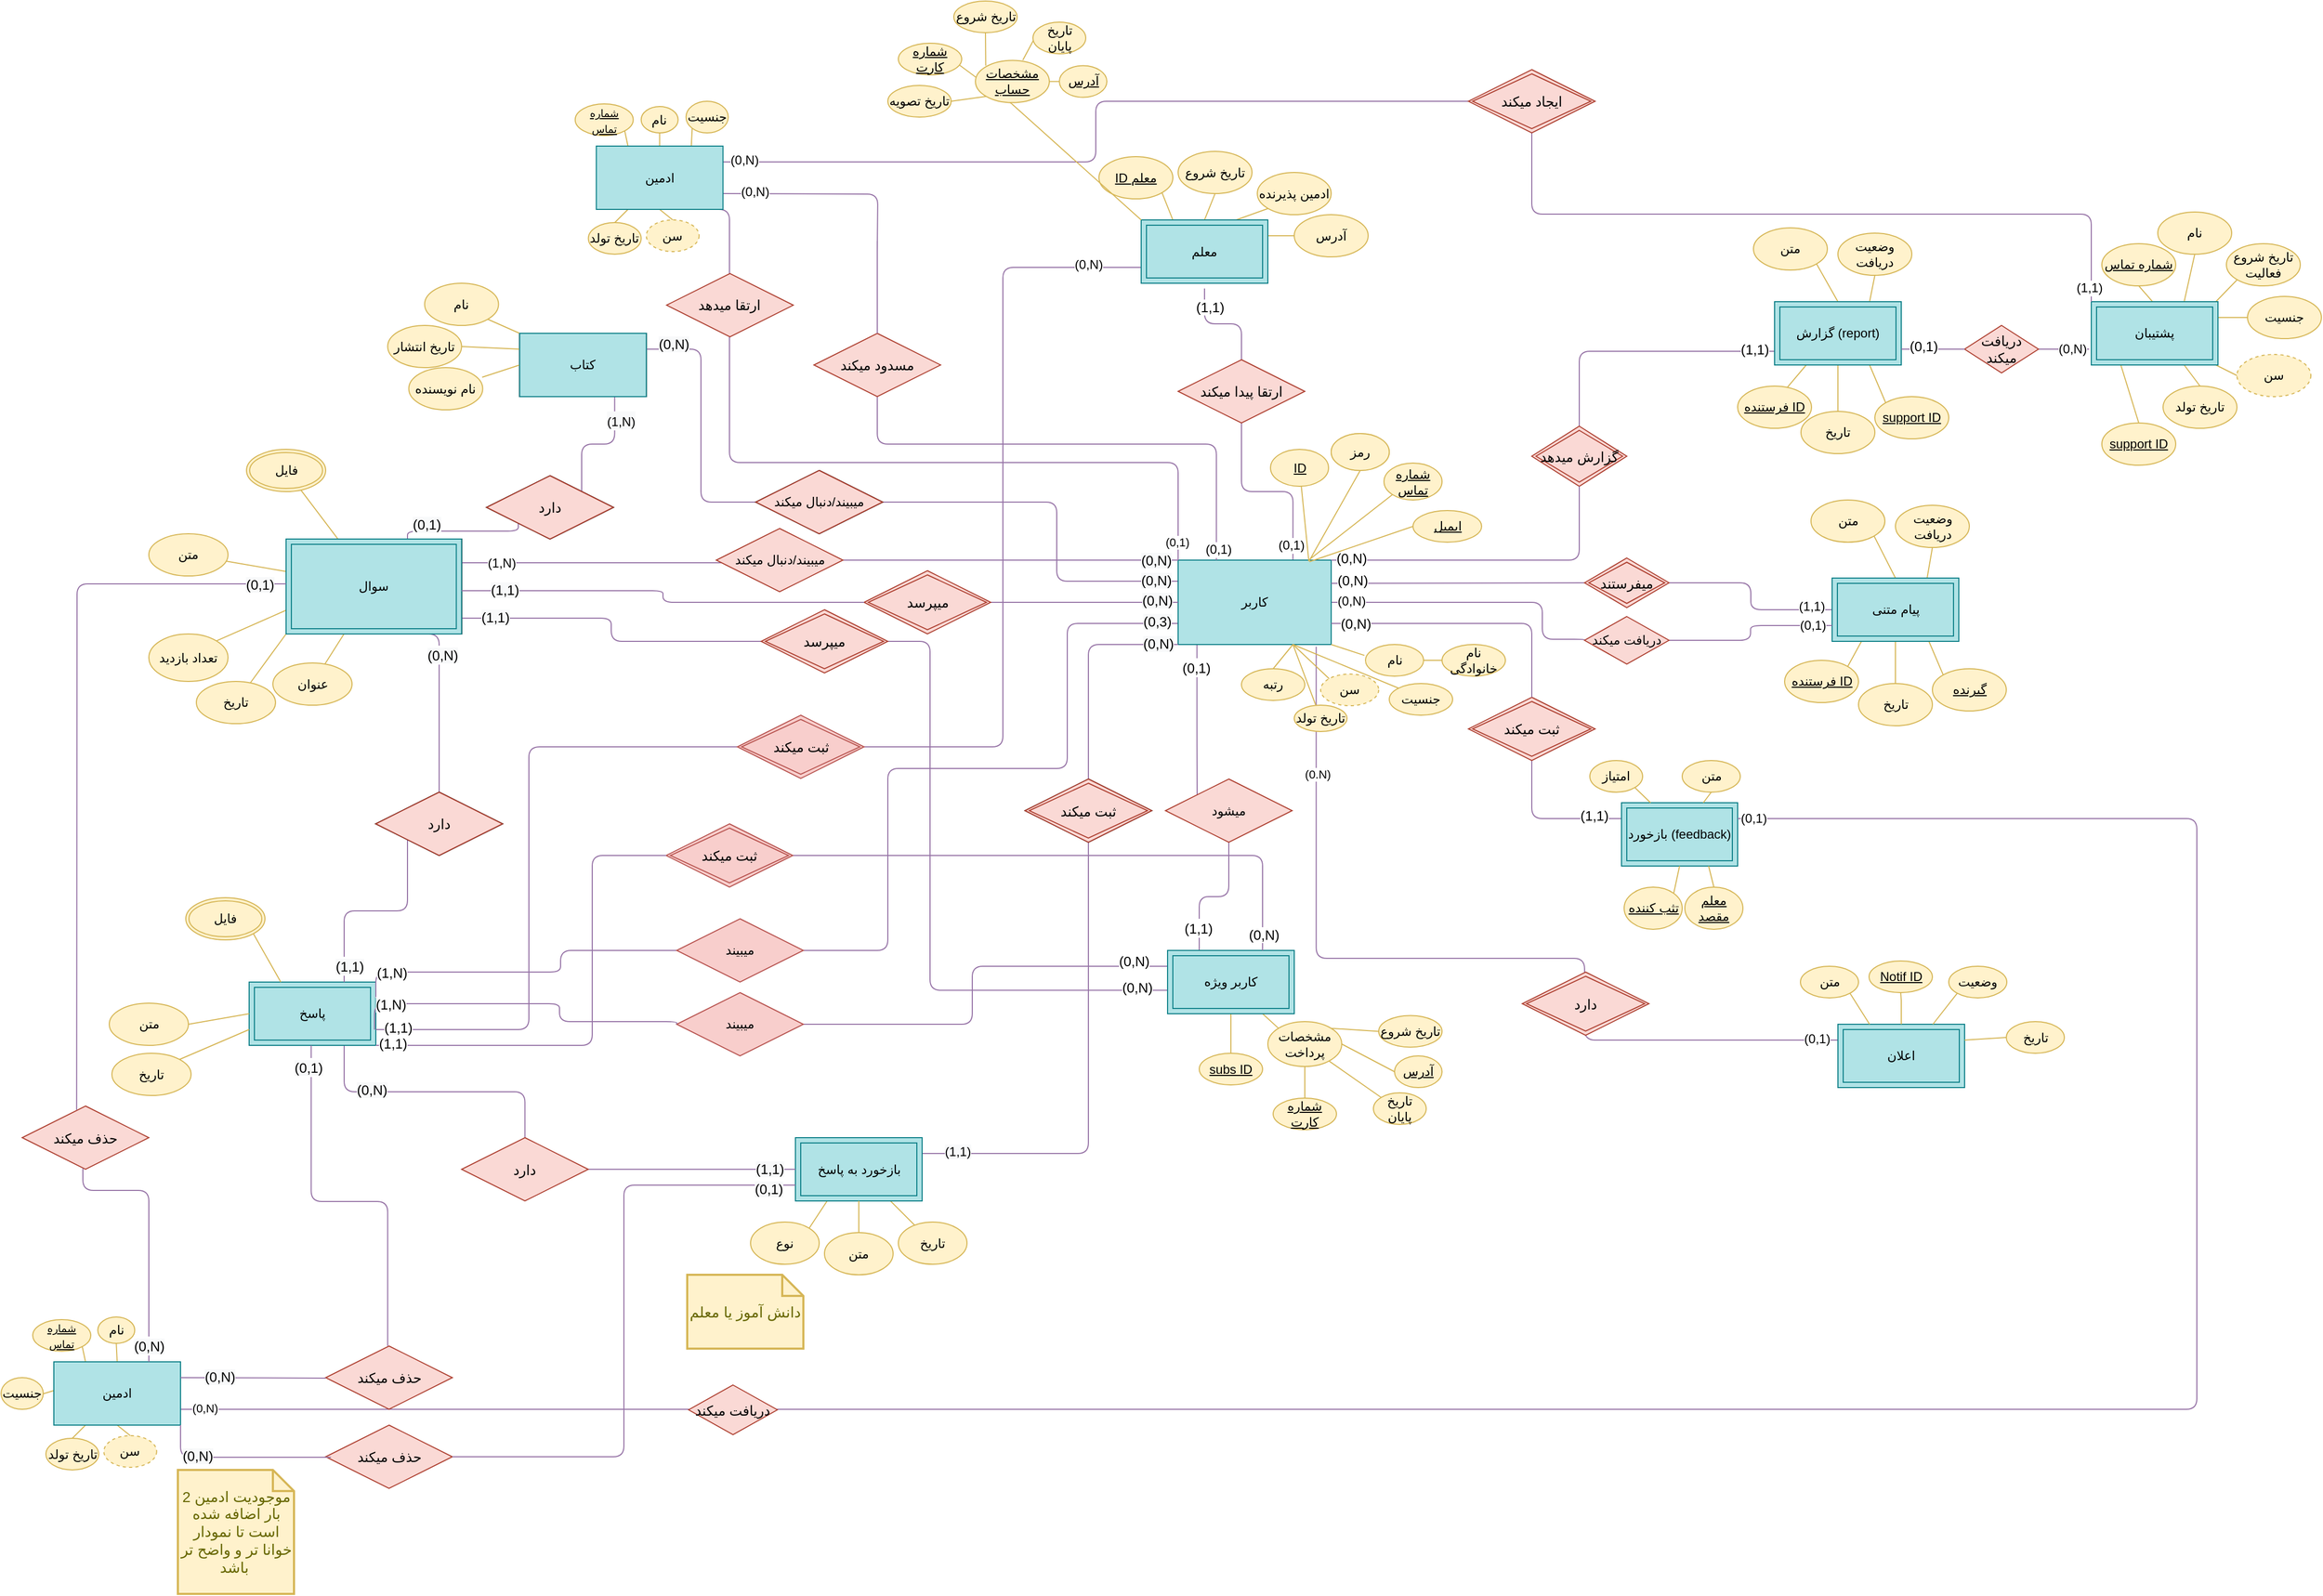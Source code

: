 <mxfile version="16.4.5" type="github">
  <diagram id="joiwjHzGV3Fkbfup1waQ" name="ERD">
    <mxGraphModel dx="6110" dy="470" grid="1" gridSize="10" guides="1" tooltips="1" connect="1" arrows="1" fold="1" page="1" pageScale="1" pageWidth="1100" pageHeight="850" math="0" shadow="0">
      <root>
        <mxCell id="0" />
        <mxCell id="1" parent="0" />
        <mxCell id="wD62xtwmRy8nmGczu8-g-24" style="edgeStyle=elbowEdgeStyle;rounded=1;sketch=0;orthogonalLoop=1;jettySize=auto;html=1;exitX=0.75;exitY=1;exitDx=0;exitDy=0;entryX=0.5;entryY=0;entryDx=0;entryDy=0;fontSize=13;endArrow=none;endFill=0;fillColor=#e1d5e7;strokeColor=#9673a6;" parent="1" source="HE1wRxFt_pY8kTZZXHjq-1" target="wD62xtwmRy8nmGczu8-g-23" edge="1">
          <mxGeometry relative="1" as="geometry">
            <Array as="points">
              <mxPoint x="-1785" y="2580" />
              <mxPoint x="-1805" y="2540" />
            </Array>
          </mxGeometry>
        </mxCell>
        <mxCell id="VoVfiDvcR9wlr6qEQ3bH-11" value="&lt;span style=&quot;font-size: 13px ; background-color: rgb(248 , 249 , 250)&quot;&gt;(0,N)&lt;/span&gt;" style="edgeLabel;html=1;align=center;verticalAlign=middle;resizable=0;points=[];fontSize=15;rotation=-1;" parent="wD62xtwmRy8nmGczu8-g-24" vertex="1" connectable="0">
          <mxGeometry x="-0.562" y="-2" relative="1" as="geometry">
            <mxPoint x="5" y="2" as="offset" />
          </mxGeometry>
        </mxCell>
        <mxCell id="taGu1QPpJdToYyZPmLTe-53" style="edgeStyle=none;rounded=1;orthogonalLoop=1;jettySize=auto;html=1;exitX=0;exitY=0.75;exitDx=0;exitDy=0;entryX=1;entryY=0;entryDx=0;entryDy=0;fontSize=13;endArrow=none;endFill=0;elbow=vertical;fillColor=#fff2cc;strokeColor=#d6b656;" parent="1" source="HE1wRxFt_pY8kTZZXHjq-1" target="HE1wRxFt_pY8kTZZXHjq-2" edge="1">
          <mxGeometry relative="1" as="geometry" />
        </mxCell>
        <mxCell id="taGu1QPpJdToYyZPmLTe-54" style="edgeStyle=none;rounded=1;orthogonalLoop=1;jettySize=auto;html=1;exitX=0;exitY=1;exitDx=0;exitDy=0;fontSize=13;endArrow=none;endFill=0;elbow=vertical;fillColor=#fff2cc;strokeColor=#d6b656;" parent="1" source="HE1wRxFt_pY8kTZZXHjq-1" target="HE1wRxFt_pY8kTZZXHjq-22" edge="1">
          <mxGeometry relative="1" as="geometry" />
        </mxCell>
        <mxCell id="HE1wRxFt_pY8kTZZXHjq-1" value="سوال" style="shape=ext;margin=3;double=1;whiteSpace=wrap;html=1;align=center;fontSize=12;" parent="1" vertex="1">
          <mxGeometry x="-1930" y="2390" width="166.25" height="90" as="geometry" />
        </mxCell>
        <mxCell id="HE1wRxFt_pY8kTZZXHjq-2" value="تعداد بازدید" style="ellipse;whiteSpace=wrap;html=1;align=center;fillColor=#fff2cc;strokeColor=#d6b656;" parent="1" vertex="1">
          <mxGeometry x="-2060" y="2480" width="75" height="45" as="geometry" />
        </mxCell>
        <mxCell id="taGu1QPpJdToYyZPmLTe-50" value="" style="edgeStyle=none;rounded=1;orthogonalLoop=1;jettySize=auto;html=1;fontSize=13;endArrow=none;endFill=0;elbow=vertical;fillColor=#fff2cc;strokeColor=#d6b656;" parent="1" source="HE1wRxFt_pY8kTZZXHjq-13" target="HE1wRxFt_pY8kTZZXHjq-1" edge="1">
          <mxGeometry relative="1" as="geometry" />
        </mxCell>
        <mxCell id="HE1wRxFt_pY8kTZZXHjq-13" value="متن" style="ellipse;whiteSpace=wrap;html=1;align=center;fillColor=#fff2cc;strokeColor=#d6b656;" parent="1" vertex="1">
          <mxGeometry x="-2060" y="2385" width="75" height="40" as="geometry" />
        </mxCell>
        <mxCell id="taGu1QPpJdToYyZPmLTe-48" value="" style="edgeStyle=none;rounded=1;orthogonalLoop=1;jettySize=auto;html=1;fontSize=13;endArrow=none;endFill=0;elbow=vertical;fillColor=#fff2cc;strokeColor=#d6b656;" parent="1" source="HE1wRxFt_pY8kTZZXHjq-18" target="HE1wRxFt_pY8kTZZXHjq-1" edge="1">
          <mxGeometry relative="1" as="geometry" />
        </mxCell>
        <mxCell id="HE1wRxFt_pY8kTZZXHjq-18" value="فایل" style="ellipse;shape=doubleEllipse;margin=3;whiteSpace=wrap;html=1;align=center;fillColor=#fff2cc;strokeColor=#d6b656;" parent="1" vertex="1">
          <mxGeometry x="-1967.5" y="2305" width="75" height="40" as="geometry" />
        </mxCell>
        <mxCell id="HE1wRxFt_pY8kTZZXHjq-22" value="تاریخ" style="ellipse;whiteSpace=wrap;html=1;align=center;fillColor=#fff2cc;strokeColor=#d6b656;" parent="1" vertex="1">
          <mxGeometry x="-2015" y="2525" width="75" height="40" as="geometry" />
        </mxCell>
        <mxCell id="taGu1QPpJdToYyZPmLTe-55" value="" style="edgeStyle=none;rounded=1;orthogonalLoop=1;jettySize=auto;html=1;fontSize=13;endArrow=none;endFill=0;elbow=vertical;fillColor=#fff2cc;strokeColor=#d6b656;" parent="1" source="HE1wRxFt_pY8kTZZXHjq-24" target="HE1wRxFt_pY8kTZZXHjq-1" edge="1">
          <mxGeometry relative="1" as="geometry" />
        </mxCell>
        <mxCell id="HE1wRxFt_pY8kTZZXHjq-24" value="عنوان" style="ellipse;whiteSpace=wrap;html=1;align=center;fillColor=#fff2cc;strokeColor=#d6b656;" parent="1" vertex="1">
          <mxGeometry x="-1942.5" y="2507.5" width="75" height="40" as="geometry" />
        </mxCell>
        <mxCell id="VoVfiDvcR9wlr6qEQ3bH-2" style="edgeStyle=orthogonalEdgeStyle;rounded=1;orthogonalLoop=1;jettySize=auto;html=1;exitX=0;exitY=0.75;exitDx=0;exitDy=0;entryX=1;entryY=0.5;entryDx=0;entryDy=0;endArrow=none;endFill=0;jumpStyle=none;jumpSize=5;startArrow=none;startFill=0;fillColor=#e1d5e7;strokeColor=#9673a6;" parent="1" source="HE1wRxFt_pY8kTZZXHjq-27" target="VoVfiDvcR9wlr6qEQ3bH-1" edge="1">
          <mxGeometry relative="1" as="geometry">
            <Array as="points">
              <mxPoint x="-1190" y="2470.5" />
              <mxPoint x="-1190" y="2607.5" />
              <mxPoint x="-1360" y="2607.5" />
              <mxPoint x="-1360" y="2780.5" />
            </Array>
          </mxGeometry>
        </mxCell>
        <mxCell id="hu9R7Tv1poegJ1zcTXb5-14" value="(" style="edgeLabel;html=1;align=center;verticalAlign=middle;resizable=0;points=[];" vertex="1" connectable="0" parent="VoVfiDvcR9wlr6qEQ3bH-2">
          <mxGeometry x="-0.934" y="-1" relative="1" as="geometry">
            <mxPoint as="offset" />
          </mxGeometry>
        </mxCell>
        <mxCell id="hu9R7Tv1poegJ1zcTXb5-15" value="&lt;span style=&quot;font-size: 13px ; background-color: rgb(248 , 249 , 250)&quot;&gt;(0,3)&lt;/span&gt;" style="edgeLabel;html=1;align=center;verticalAlign=middle;resizable=0;points=[];" vertex="1" connectable="0" parent="VoVfiDvcR9wlr6qEQ3bH-2">
          <mxGeometry x="-0.945" y="1" relative="1" as="geometry">
            <mxPoint x="-2" y="-3" as="offset" />
          </mxGeometry>
        </mxCell>
        <mxCell id="VoVfiDvcR9wlr6qEQ3bH-21" style="edgeStyle=elbowEdgeStyle;rounded=1;jumpStyle=none;jumpSize=5;orthogonalLoop=1;jettySize=auto;html=1;exitX=0.123;exitY=0.994;exitDx=0;exitDy=0;entryX=0;entryY=0;entryDx=0;entryDy=0;fontSize=15;startArrow=none;startFill=0;endArrow=none;endFill=0;elbow=vertical;fillColor=#e1d5e7;strokeColor=#9673a6;exitPerimeter=0;" parent="1" source="HE1wRxFt_pY8kTZZXHjq-27" edge="1">
          <mxGeometry relative="1" as="geometry">
            <mxPoint x="-1045.0" y="2470" as="sourcePoint" />
            <mxPoint x="-1067" y="2632.5" as="targetPoint" />
            <Array as="points">
              <mxPoint x="-1070" y="2577.5" />
              <mxPoint x="-1040" y="2530" />
            </Array>
          </mxGeometry>
        </mxCell>
        <mxCell id="VoVfiDvcR9wlr6qEQ3bH-23" value="&lt;font style=&quot;font-size: 13px&quot;&gt;(0,1)&lt;/font&gt;" style="edgeLabel;html=1;align=center;verticalAlign=middle;resizable=0;points=[];fontSize=15;rotation=0;" parent="VoVfiDvcR9wlr6qEQ3bH-21" vertex="1" connectable="0">
          <mxGeometry x="-0.783" relative="1" as="geometry">
            <mxPoint x="-1" y="6" as="offset" />
          </mxGeometry>
        </mxCell>
        <mxCell id="VoVfiDvcR9wlr6qEQ3bH-33" style="edgeStyle=orthogonalEdgeStyle;rounded=1;jumpStyle=none;jumpSize=5;orthogonalLoop=1;jettySize=auto;html=1;exitX=0.75;exitY=0;exitDx=0;exitDy=0;fontSize=10;startArrow=none;startFill=0;endArrow=none;endFill=0;elbow=vertical;entryX=0.5;entryY=1;entryDx=0;entryDy=0;fillColor=#e1d5e7;strokeColor=#9673a6;" parent="1" source="HE1wRxFt_pY8kTZZXHjq-27" target="VoVfiDvcR9wlr6qEQ3bH-34" edge="1">
          <mxGeometry relative="1" as="geometry">
            <mxPoint x="-1040" y="2320" as="targetPoint" />
          </mxGeometry>
        </mxCell>
        <mxCell id="VoVfiDvcR9wlr6qEQ3bH-36" value="&lt;font style=&quot;font-size: 12px&quot;&gt;(0,1)&lt;/font&gt;" style="edgeLabel;html=1;align=center;verticalAlign=middle;resizable=0;points=[];fontSize=10;rotation=0;" parent="VoVfiDvcR9wlr6qEQ3bH-33" vertex="1" connectable="0">
          <mxGeometry x="-0.686" y="-5" relative="1" as="geometry">
            <mxPoint x="-7" y="14" as="offset" />
          </mxGeometry>
        </mxCell>
        <mxCell id="taGu1QPpJdToYyZPmLTe-2" style="edgeStyle=orthogonalEdgeStyle;rounded=1;orthogonalLoop=1;jettySize=auto;html=1;exitX=0.5;exitY=1;exitDx=0;exitDy=0;entryX=1;entryY=0.25;entryDx=0;entryDy=0;fontSize=10;endArrow=none;endFill=0;startArrow=none;fillColor=#e1d5e7;strokeColor=#9673a6;" parent="1" source="taGu1QPpJdToYyZPmLTe-21" target="HE1wRxFt_pY8kTZZXHjq-126" edge="1">
          <mxGeometry relative="1" as="geometry">
            <mxPoint x="-1130" y="2760" as="sourcePoint" />
            <Array as="points">
              <mxPoint x="-1170" y="2973" />
            </Array>
          </mxGeometry>
        </mxCell>
        <mxCell id="taGu1QPpJdToYyZPmLTe-7" value="&lt;span style=&quot;font-size: 12px ; background-color: rgb(248 , 249 , 250)&quot;&gt;(1,1)&lt;/span&gt;" style="edgeLabel;html=1;align=center;verticalAlign=middle;resizable=0;points=[];fontSize=10;" parent="taGu1QPpJdToYyZPmLTe-2" vertex="1" connectable="0">
          <mxGeometry x="0.834" y="2" relative="1" as="geometry">
            <mxPoint x="-4" y="-4" as="offset" />
          </mxGeometry>
        </mxCell>
        <mxCell id="taGu1QPpJdToYyZPmLTe-15" style="edgeStyle=elbowEdgeStyle;rounded=1;orthogonalLoop=1;jettySize=auto;html=1;exitX=0;exitY=0.25;exitDx=0;exitDy=0;entryX=1;entryY=0.5;entryDx=0;entryDy=0;fontSize=13;endArrow=none;endFill=0;fillColor=#e1d5e7;strokeColor=#9673a6;" parent="1" source="HE1wRxFt_pY8kTZZXHjq-27" target="taGu1QPpJdToYyZPmLTe-12" edge="1">
          <mxGeometry relative="1" as="geometry">
            <mxPoint x="-1055" y="2412" as="sourcePoint" />
            <mxPoint x="-1322.5" y="2114.5" as="targetPoint" />
            <Array as="points">
              <mxPoint x="-1200" y="2430.5" />
              <mxPoint x="-1200" y="2390" />
            </Array>
          </mxGeometry>
        </mxCell>
        <mxCell id="taGu1QPpJdToYyZPmLTe-18" value="&lt;span style=&quot;background-color: rgb(248 , 249 , 250)&quot;&gt;(0,N)&lt;/span&gt;" style="edgeLabel;html=1;align=center;verticalAlign=middle;resizable=0;points=[];fontSize=13;rotation=0;" parent="taGu1QPpJdToYyZPmLTe-15" vertex="1" connectable="0">
          <mxGeometry x="-0.914" y="-2" relative="1" as="geometry">
            <mxPoint x="-6" y="1" as="offset" />
          </mxGeometry>
        </mxCell>
        <mxCell id="taGu1QPpJdToYyZPmLTe-58" style="edgeStyle=elbowEdgeStyle;rounded=1;orthogonalLoop=1;jettySize=auto;html=1;exitX=1;exitY=0.5;exitDx=0;exitDy=0;entryX=0;entryY=0.5;entryDx=0;entryDy=0;fontSize=13;endArrow=none;endFill=0;startArrow=none;fillColor=#e1d5e7;strokeColor=#9673a6;" parent="1" source="taGu1QPpJdToYyZPmLTe-71" target="taGu1QPpJdToYyZPmLTe-72" edge="1">
          <mxGeometry relative="1" as="geometry">
            <mxPoint x="-590" y="2433" as="sourcePoint" />
            <mxPoint x="-525" y="2431" as="targetPoint" />
          </mxGeometry>
        </mxCell>
        <mxCell id="taGu1QPpJdToYyZPmLTe-62" value="(1,1)" style="edgeLabel;html=1;align=center;verticalAlign=middle;resizable=0;points=[];fontSize=13;" parent="taGu1QPpJdToYyZPmLTe-58" vertex="1" connectable="0">
          <mxGeometry x="0.703" y="1" relative="1" as="geometry">
            <mxPoint x="45" y="23" as="offset" />
          </mxGeometry>
        </mxCell>
        <mxCell id="Hy3ekmWfR84ZLkuEJmYC-1" value="&lt;font style=&quot;font-size: 12px&quot;&gt;(1,1)&lt;/font&gt;" style="edgeLabel;html=1;align=center;verticalAlign=middle;resizable=0;points=[];" parent="taGu1QPpJdToYyZPmLTe-58" vertex="1" connectable="0">
          <mxGeometry x="0.781" y="3" relative="1" as="geometry">
            <mxPoint as="offset" />
          </mxGeometry>
        </mxCell>
        <mxCell id="taGu1QPpJdToYyZPmLTe-65" style="edgeStyle=elbowEdgeStyle;rounded=1;orthogonalLoop=1;jettySize=auto;html=1;exitX=0.5;exitY=1;exitDx=0;exitDy=0;entryX=0;entryY=0.25;entryDx=0;entryDy=0;fontSize=13;endArrow=none;endFill=0;startArrow=none;fillColor=#e1d5e7;strokeColor=#9673a6;" parent="1" source="taGu1QPpJdToYyZPmLTe-67" edge="1">
          <mxGeometry relative="1" as="geometry">
            <mxPoint x="-747" y="2600" as="sourcePoint" />
            <mxPoint x="-650" y="2655" as="targetPoint" />
            <Array as="points">
              <mxPoint x="-750" y="2655" />
            </Array>
          </mxGeometry>
        </mxCell>
        <mxCell id="taGu1QPpJdToYyZPmLTe-70" value="(1,1)" style="edgeLabel;html=1;align=center;verticalAlign=middle;resizable=0;points=[];fontSize=13;" parent="taGu1QPpJdToYyZPmLTe-65" vertex="1" connectable="0">
          <mxGeometry x="0.477" y="-2" relative="1" as="geometry">
            <mxPoint x="-1" y="-5" as="offset" />
          </mxGeometry>
        </mxCell>
        <mxCell id="taGu1QPpJdToYyZPmLTe-97" style="edgeStyle=elbowEdgeStyle;rounded=1;orthogonalLoop=1;jettySize=auto;html=1;exitX=0.5;exitY=0;exitDx=0;exitDy=0;entryX=0;entryY=0.75;entryDx=0;entryDy=0;fontSize=13;endArrow=none;endFill=0;startArrow=none;fillColor=#e1d5e7;strokeColor=#9673a6;" parent="1" source="Hy3ekmWfR84ZLkuEJmYC-89" edge="1">
          <mxGeometry relative="1" as="geometry">
            <mxPoint x="-940" y="2412" as="sourcePoint" />
            <mxPoint x="-520" y="2212" as="targetPoint" />
            <Array as="points">
              <mxPoint x="-705" y="2240" />
            </Array>
          </mxGeometry>
        </mxCell>
        <mxCell id="taGu1QPpJdToYyZPmLTe-99" value="(1,1)" style="edgeLabel;html=1;align=center;verticalAlign=middle;resizable=0;points=[];fontSize=13;" parent="taGu1QPpJdToYyZPmLTe-97" vertex="1" connectable="0">
          <mxGeometry x="0.934" y="-3" relative="1" as="geometry">
            <mxPoint x="-11" y="-5" as="offset" />
          </mxGeometry>
        </mxCell>
        <mxCell id="Hy3ekmWfR84ZLkuEJmYC-2" style="edgeStyle=orthogonalEdgeStyle;orthogonalLoop=1;jettySize=auto;html=1;exitX=1;exitY=0.5;exitDx=0;exitDy=0;fontSize=12;entryX=0;entryY=0.5;entryDx=0;entryDy=0;endArrow=none;endFill=0;rounded=1;fillColor=#e1d5e7;strokeColor=#9673a6;" parent="1" source="HE1wRxFt_pY8kTZZXHjq-27" target="Hy3ekmWfR84ZLkuEJmYC-3" edge="1">
          <mxGeometry relative="1" as="geometry">
            <mxPoint x="-730" y="2520" as="targetPoint" />
            <Array as="points">
              <mxPoint x="-740" y="2450" />
              <mxPoint x="-740" y="2485" />
            </Array>
          </mxGeometry>
        </mxCell>
        <mxCell id="Hy3ekmWfR84ZLkuEJmYC-6" value="(0,N)" style="edgeLabel;html=1;align=center;verticalAlign=middle;resizable=0;points=[];fontSize=12;" parent="Hy3ekmWfR84ZLkuEJmYC-2" vertex="1" connectable="0">
          <mxGeometry x="-0.887" y="1" relative="1" as="geometry">
            <mxPoint x="3" as="offset" />
          </mxGeometry>
        </mxCell>
        <mxCell id="hu9R7Tv1poegJ1zcTXb5-10" style="edgeStyle=orthogonalEdgeStyle;rounded=0;orthogonalLoop=1;jettySize=auto;html=1;exitX=0.5;exitY=0;exitDx=0;exitDy=0;" edge="1" parent="1" source="HE1wRxFt_pY8kTZZXHjq-27">
          <mxGeometry relative="1" as="geometry">
            <mxPoint x="-1012.857" y="2409.929" as="targetPoint" />
          </mxGeometry>
        </mxCell>
        <mxCell id="hu9R7Tv1poegJ1zcTXb5-95" style="edgeStyle=orthogonalEdgeStyle;rounded=1;orthogonalLoop=1;jettySize=auto;html=1;exitX=0.902;exitY=1.027;exitDx=0;exitDy=0;entryX=0;entryY=0.25;entryDx=0;entryDy=0;endArrow=none;endFill=0;fillColor=#e1d5e7;strokeColor=#9673a6;elbow=vertical;exitPerimeter=0;" edge="1" parent="1" source="HE1wRxFt_pY8kTZZXHjq-27" target="hu9R7Tv1poegJ1zcTXb5-81">
          <mxGeometry relative="1" as="geometry">
            <Array as="points">
              <mxPoint x="-954" y="2787.5" />
              <mxPoint x="-700" y="2787.5" />
              <mxPoint x="-700" y="2865.5" />
            </Array>
          </mxGeometry>
        </mxCell>
        <mxCell id="hu9R7Tv1poegJ1zcTXb5-99" value="&lt;span style=&quot;font-size: 12px&quot;&gt;(0,1)&lt;/span&gt;" style="edgeLabel;html=1;align=center;verticalAlign=middle;resizable=0;points=[];" vertex="1" connectable="0" parent="hu9R7Tv1poegJ1zcTXb5-95">
          <mxGeometry x="0.931" y="-3" relative="1" as="geometry">
            <mxPoint x="10" y="-4" as="offset" />
          </mxGeometry>
        </mxCell>
        <mxCell id="hu9R7Tv1poegJ1zcTXb5-100" value="(0.N)" style="edgeLabel;html=1;align=center;verticalAlign=middle;resizable=0;points=[];" vertex="1" connectable="0" parent="hu9R7Tv1poegJ1zcTXb5-95">
          <mxGeometry x="-0.722" y="1" relative="1" as="geometry">
            <mxPoint as="offset" />
          </mxGeometry>
        </mxCell>
        <mxCell id="HE1wRxFt_pY8kTZZXHjq-27" value="کاربر" style="whiteSpace=wrap;html=1;align=center;fillColor=#b0e3e6;strokeColor=#0e8088;" parent="1" vertex="1">
          <mxGeometry x="-1085" y="2410" width="145" height="80" as="geometry" />
        </mxCell>
        <mxCell id="HE1wRxFt_pY8kTZZXHjq-32" value="سن" style="ellipse;whiteSpace=wrap;html=1;align=center;dashed=1;fillColor=#fff2cc;strokeColor=#d6b656;" parent="1" vertex="1">
          <mxGeometry x="-950" y="2518" width="55" height="30" as="geometry" />
        </mxCell>
        <mxCell id="HE1wRxFt_pY8kTZZXHjq-36" value="ایمیل" style="ellipse;whiteSpace=wrap;html=1;align=center;fontStyle=4;fillColor=#fff2cc;strokeColor=#d6b656;" parent="1" vertex="1">
          <mxGeometry x="-862.5" y="2363" width="65" height="30" as="geometry" />
        </mxCell>
        <mxCell id="taGu1QPpJdToYyZPmLTe-42" style="edgeStyle=none;rounded=1;orthogonalLoop=1;jettySize=auto;html=1;exitX=0;exitY=0;exitDx=0;exitDy=0;entryX=0.75;entryY=1;entryDx=0;entryDy=0;fontSize=13;endArrow=none;endFill=0;elbow=vertical;fillColor=#fff2cc;strokeColor=#d6b656;" parent="1" source="jYgwhV-UUO1IwPQpXhaM-21" target="HE1wRxFt_pY8kTZZXHjq-27" edge="1">
          <mxGeometry relative="1" as="geometry">
            <mxPoint x="-931.487" y="2521.532" as="sourcePoint" />
            <mxPoint x="-890" y="2535" as="targetPoint" />
          </mxGeometry>
        </mxCell>
        <mxCell id="HE1wRxFt_pY8kTZZXHjq-39" value="تاریخ تولد" style="ellipse;whiteSpace=wrap;html=1;align=center;fillColor=#fff2cc;strokeColor=#d6b656;" parent="1" vertex="1">
          <mxGeometry x="-975" y="2547.5" width="50" height="25" as="geometry" />
        </mxCell>
        <mxCell id="HE1wRxFt_pY8kTZZXHjq-53" style="edgeStyle=none;rounded=0;orthogonalLoop=1;jettySize=auto;html=1;exitX=1;exitY=0.5;exitDx=0;exitDy=0;endArrow=none;endFill=0;entryX=0;entryY=0.5;entryDx=0;entryDy=0;fillColor=#fff2cc;strokeColor=#d6b656;" parent="1" source="HE1wRxFt_pY8kTZZXHjq-40" target="HE1wRxFt_pY8kTZZXHjq-52" edge="1">
          <mxGeometry relative="1" as="geometry">
            <mxPoint x="-852.5" y="2480" as="targetPoint" />
            <Array as="points" />
          </mxGeometry>
        </mxCell>
        <mxCell id="HE1wRxFt_pY8kTZZXHjq-40" value="نام" style="ellipse;whiteSpace=wrap;html=1;align=center;fillColor=#fff2cc;strokeColor=#d6b656;" parent="1" vertex="1">
          <mxGeometry x="-907.5" y="2490" width="55" height="30" as="geometry" />
        </mxCell>
        <mxCell id="VoVfiDvcR9wlr6qEQ3bH-30" style="edgeStyle=none;rounded=1;jumpStyle=none;jumpSize=5;orthogonalLoop=1;jettySize=auto;html=1;exitX=0.5;exitY=1;exitDx=0;exitDy=0;entryX=0.857;entryY=0.006;entryDx=0;entryDy=0;fontSize=10;startArrow=none;startFill=0;endArrow=none;endFill=0;elbow=vertical;fillColor=#fff2cc;strokeColor=#d6b656;entryPerimeter=0;" parent="1" source="HE1wRxFt_pY8kTZZXHjq-41" target="HE1wRxFt_pY8kTZZXHjq-27" edge="1">
          <mxGeometry relative="1" as="geometry">
            <mxPoint x="-917.5" y="2350" as="targetPoint" />
          </mxGeometry>
        </mxCell>
        <mxCell id="HE1wRxFt_pY8kTZZXHjq-41" value="رمز" style="ellipse;whiteSpace=wrap;html=1;align=center;fillColor=#fff2cc;strokeColor=#d6b656;" parent="1" vertex="1">
          <mxGeometry x="-940" y="2290" width="55" height="35" as="geometry" />
        </mxCell>
        <mxCell id="VoVfiDvcR9wlr6qEQ3bH-29" style="edgeStyle=none;rounded=1;jumpStyle=none;jumpSize=5;orthogonalLoop=1;jettySize=auto;html=1;exitX=0;exitY=1;exitDx=0;exitDy=0;fontSize=10;startArrow=none;startFill=0;endArrow=none;endFill=0;elbow=vertical;fillColor=#fff2cc;strokeColor=#d6b656;" parent="1" source="HE1wRxFt_pY8kTZZXHjq-42" target="HE1wRxFt_pY8kTZZXHjq-27" edge="1">
          <mxGeometry relative="1" as="geometry">
            <mxPoint x="-896.069" y="2355.254" as="targetPoint" />
          </mxGeometry>
        </mxCell>
        <mxCell id="HE1wRxFt_pY8kTZZXHjq-42" value="شماره تماس" style="ellipse;whiteSpace=wrap;html=1;align=center;fontStyle=4;fillColor=#fff2cc;strokeColor=#d6b656;" parent="1" vertex="1">
          <mxGeometry x="-890" y="2318" width="55" height="35" as="geometry" />
        </mxCell>
        <mxCell id="VoVfiDvcR9wlr6qEQ3bH-32" style="edgeStyle=orthogonalEdgeStyle;rounded=1;jumpStyle=none;jumpSize=5;orthogonalLoop=1;jettySize=auto;html=1;exitX=0.5;exitY=1;exitDx=0;exitDy=0;fontSize=10;startArrow=none;startFill=0;endArrow=none;endFill=0;elbow=vertical;entryX=0.5;entryY=0;entryDx=0;entryDy=0;fillColor=#e1d5e7;strokeColor=#9673a6;" parent="1" target="VoVfiDvcR9wlr6qEQ3bH-34" edge="1">
          <mxGeometry relative="1" as="geometry">
            <mxPoint x="-1050" y="2260" as="targetPoint" />
            <Array as="points">
              <mxPoint x="-1060" y="2186" />
              <mxPoint x="-1025" y="2186" />
            </Array>
            <mxPoint x="-1060" y="2152.5" as="sourcePoint" />
          </mxGeometry>
        </mxCell>
        <mxCell id="VoVfiDvcR9wlr6qEQ3bH-37" value="&lt;font style=&quot;font-size: 13px&quot;&gt;(1,1)&lt;/font&gt;" style="edgeLabel;html=1;align=center;verticalAlign=middle;resizable=0;points=[];fontSize=10;rotation=0;" parent="VoVfiDvcR9wlr6qEQ3bH-32" vertex="1" connectable="0">
          <mxGeometry x="-0.254" y="5" relative="1" as="geometry">
            <mxPoint y="-11" as="offset" />
          </mxGeometry>
        </mxCell>
        <mxCell id="HE1wRxFt_pY8kTZZXHjq-52" value="نام خانوادگی" style="ellipse;whiteSpace=wrap;html=1;align=center;fillColor=#fff2cc;strokeColor=#d6b656;" parent="1" vertex="1">
          <mxGeometry x="-835" y="2490" width="60" height="30" as="geometry" />
        </mxCell>
        <mxCell id="HE1wRxFt_pY8kTZZXHjq-96" style="edgeStyle=none;rounded=0;orthogonalLoop=1;jettySize=auto;html=1;exitX=0.5;exitY=0;exitDx=0;exitDy=0;entryX=0.5;entryY=0;entryDx=0;entryDy=0;endArrow=none;endFill=0;fillColor=#fff2cc;strokeColor=#d6b656;" parent="1" source="HE1wRxFt_pY8kTZZXHjq-94" target="HE1wRxFt_pY8kTZZXHjq-94" edge="1">
          <mxGeometry relative="1" as="geometry" />
        </mxCell>
        <mxCell id="HE1wRxFt_pY8kTZZXHjq-97" style="edgeStyle=none;rounded=0;orthogonalLoop=1;jettySize=auto;html=1;exitX=0.5;exitY=1;exitDx=0;exitDy=0;endArrow=none;endFill=0;entryX=0.5;entryY=0;entryDx=0;entryDy=0;fillColor=#fff2cc;strokeColor=#d6b656;" parent="1" source="HE1wRxFt_pY8kTZZXHjq-90" target="HE1wRxFt_pY8kTZZXHjq-94" edge="1">
          <mxGeometry relative="1" as="geometry">
            <mxPoint x="-895" y="2950" as="targetPoint" />
          </mxGeometry>
        </mxCell>
        <mxCell id="HE1wRxFt_pY8kTZZXHjq-98" style="edgeStyle=none;rounded=0;orthogonalLoop=1;jettySize=auto;html=1;exitX=1;exitY=0.5;exitDx=0;exitDy=0;entryX=0;entryY=0.5;entryDx=0;entryDy=0;endArrow=none;endFill=0;fillColor=#fff2cc;strokeColor=#d6b656;" parent="1" source="HE1wRxFt_pY8kTZZXHjq-90" target="HE1wRxFt_pY8kTZZXHjq-95" edge="1">
          <mxGeometry relative="1" as="geometry" />
        </mxCell>
        <mxCell id="HE1wRxFt_pY8kTZZXHjq-101" style="edgeStyle=none;rounded=0;orthogonalLoop=1;jettySize=auto;html=1;exitX=0;exitY=0;exitDx=0;exitDy=0;entryX=0.75;entryY=1;entryDx=0;entryDy=0;endArrow=none;endFill=0;fillColor=#fff2cc;strokeColor=#d6b656;" parent="1" source="HE1wRxFt_pY8kTZZXHjq-90" target="taGu1QPpJdToYyZPmLTe-9" edge="1">
          <mxGeometry relative="1" as="geometry">
            <mxPoint x="-1010" y="2840" as="targetPoint" />
          </mxGeometry>
        </mxCell>
        <mxCell id="HE1wRxFt_pY8kTZZXHjq-90" value="مشخصات پرداخت" style="ellipse;whiteSpace=wrap;html=1;align=center;fillColor=#fff2cc;strokeColor=#d6b656;" parent="1" vertex="1">
          <mxGeometry x="-1000" y="2847.5" width="70" height="42.5" as="geometry" />
        </mxCell>
        <mxCell id="VoVfiDvcR9wlr6qEQ3bH-17" style="rounded=1;jumpStyle=none;jumpSize=5;orthogonalLoop=1;jettySize=auto;html=1;exitX=0;exitY=0.5;exitDx=0;exitDy=0;entryX=1;entryY=0;entryDx=0;entryDy=0;fontSize=15;startArrow=none;startFill=0;endArrow=none;endFill=0;fillColor=#fff2cc;strokeColor=#d6b656;" parent="1" source="HE1wRxFt_pY8kTZZXHjq-91" target="HE1wRxFt_pY8kTZZXHjq-90" edge="1">
          <mxGeometry relative="1" as="geometry" />
        </mxCell>
        <mxCell id="HE1wRxFt_pY8kTZZXHjq-91" value="تاریخ شروع" style="ellipse;whiteSpace=wrap;html=1;align=center;fillColor=#fff2cc;strokeColor=#d6b656;" parent="1" vertex="1">
          <mxGeometry x="-895" y="2841.71" width="60" height="30" as="geometry" />
        </mxCell>
        <mxCell id="HE1wRxFt_pY8kTZZXHjq-100" style="edgeStyle=none;rounded=0;orthogonalLoop=1;jettySize=auto;html=1;exitX=0;exitY=0;exitDx=0;exitDy=0;endArrow=none;endFill=0;fillColor=#fff2cc;strokeColor=#d6b656;" parent="1" source="HE1wRxFt_pY8kTZZXHjq-92" target="HE1wRxFt_pY8kTZZXHjq-90" edge="1">
          <mxGeometry relative="1" as="geometry" />
        </mxCell>
        <mxCell id="HE1wRxFt_pY8kTZZXHjq-92" value="تاریخ پایان" style="ellipse;whiteSpace=wrap;html=1;align=center;fillColor=#fff2cc;strokeColor=#d6b656;" parent="1" vertex="1">
          <mxGeometry x="-900" y="2915" width="50" height="30" as="geometry" />
        </mxCell>
        <mxCell id="HE1wRxFt_pY8kTZZXHjq-94" value="شماره کارت" style="ellipse;whiteSpace=wrap;html=1;align=center;fontStyle=4;fillColor=#fff2cc;strokeColor=#d6b656;" parent="1" vertex="1">
          <mxGeometry x="-995" y="2920" width="60" height="30" as="geometry" />
        </mxCell>
        <mxCell id="HE1wRxFt_pY8kTZZXHjq-95" value="آدرس" style="ellipse;whiteSpace=wrap;html=1;align=center;fontStyle=4;fillColor=#fff2cc;strokeColor=#d6b656;" parent="1" vertex="1">
          <mxGeometry x="-880" y="2880" width="45" height="30" as="geometry" />
        </mxCell>
        <mxCell id="wD62xtwmRy8nmGczu8-g-34" style="edgeStyle=elbowEdgeStyle;rounded=1;sketch=0;orthogonalLoop=1;jettySize=auto;elbow=vertical;html=1;exitX=0.75;exitY=1;exitDx=0;exitDy=0;entryX=1;entryY=0;entryDx=0;entryDy=0;fontSize=13;endArrow=none;endFill=0;fillColor=#e1d5e7;strokeColor=#9673a6;" parent="1" source="HE1wRxFt_pY8kTZZXHjq-102" target="wD62xtwmRy8nmGczu8-g-33" edge="1">
          <mxGeometry relative="1" as="geometry" />
        </mxCell>
        <mxCell id="VoVfiDvcR9wlr6qEQ3bH-16" value="&lt;span style=&quot;background-color: rgb(248 , 249 , 250)&quot;&gt;&lt;font style=&quot;font-size: 12px&quot;&gt;(1,N)&lt;/font&gt;&lt;/span&gt;" style="edgeLabel;html=1;align=center;verticalAlign=middle;resizable=0;points=[];fontSize=15;rotation=0;" parent="wD62xtwmRy8nmGczu8-g-34" vertex="1" connectable="0">
          <mxGeometry x="-0.798" y="-2" relative="1" as="geometry">
            <mxPoint x="7" y="10" as="offset" />
          </mxGeometry>
        </mxCell>
        <mxCell id="HE1wRxFt_pY8kTZZXHjq-102" value="کتاب" style="whiteSpace=wrap;html=1;align=center;" parent="1" vertex="1">
          <mxGeometry x="-1708.75" y="2195" width="120" height="60" as="geometry" />
        </mxCell>
        <mxCell id="HE1wRxFt_pY8kTZZXHjq-104" style="edgeStyle=none;rounded=0;orthogonalLoop=1;jettySize=auto;html=1;exitX=0.993;exitY=0.229;exitDx=0;exitDy=0;endArrow=none;endFill=0;entryX=0;entryY=0.5;entryDx=0;entryDy=0;exitPerimeter=0;fillColor=#fff2cc;strokeColor=#d6b656;" parent="1" source="HE1wRxFt_pY8kTZZXHjq-103" target="HE1wRxFt_pY8kTZZXHjq-102" edge="1">
          <mxGeometry relative="1" as="geometry" />
        </mxCell>
        <mxCell id="HE1wRxFt_pY8kTZZXHjq-103" value="نام نویسنده" style="ellipse;whiteSpace=wrap;html=1;align=center;fillColor=#fff2cc;strokeColor=#d6b656;" parent="1" vertex="1">
          <mxGeometry x="-1813.75" y="2227.5" width="70" height="40" as="geometry" />
        </mxCell>
        <mxCell id="HE1wRxFt_pY8kTZZXHjq-107" style="edgeStyle=none;rounded=0;orthogonalLoop=1;jettySize=auto;html=1;exitX=1;exitY=0.5;exitDx=0;exitDy=0;entryX=0;entryY=0.25;entryDx=0;entryDy=0;endArrow=none;endFill=0;fillColor=#fff2cc;strokeColor=#d6b656;" parent="1" source="HE1wRxFt_pY8kTZZXHjq-105" target="HE1wRxFt_pY8kTZZXHjq-102" edge="1">
          <mxGeometry relative="1" as="geometry" />
        </mxCell>
        <mxCell id="HE1wRxFt_pY8kTZZXHjq-105" value="تاریخ انتشار" style="ellipse;whiteSpace=wrap;html=1;align=center;fillColor=#fff2cc;strokeColor=#d6b656;" parent="1" vertex="1">
          <mxGeometry x="-1833.75" y="2187.5" width="70" height="40" as="geometry" />
        </mxCell>
        <mxCell id="HE1wRxFt_pY8kTZZXHjq-108" style="edgeStyle=none;rounded=0;orthogonalLoop=1;jettySize=auto;html=1;exitX=1;exitY=1;exitDx=0;exitDy=0;entryX=0;entryY=0;entryDx=0;entryDy=0;endArrow=none;endFill=0;fillColor=#fff2cc;strokeColor=#d6b656;" parent="1" source="HE1wRxFt_pY8kTZZXHjq-106" target="HE1wRxFt_pY8kTZZXHjq-102" edge="1">
          <mxGeometry relative="1" as="geometry" />
        </mxCell>
        <mxCell id="HE1wRxFt_pY8kTZZXHjq-106" value="نام" style="ellipse;whiteSpace=wrap;html=1;align=center;fillColor=#fff2cc;strokeColor=#d6b656;" parent="1" vertex="1">
          <mxGeometry x="-1798.75" y="2147.5" width="70" height="40" as="geometry" />
        </mxCell>
        <mxCell id="wD62xtwmRy8nmGczu8-g-29" style="edgeStyle=elbowEdgeStyle;rounded=1;sketch=0;orthogonalLoop=1;jettySize=auto;elbow=vertical;html=1;exitX=0.75;exitY=1;exitDx=0;exitDy=0;entryX=0.5;entryY=0;entryDx=0;entryDy=0;fontSize=13;endArrow=none;endFill=0;fillColor=#e1d5e7;strokeColor=#9673a6;" parent="1" source="HE1wRxFt_pY8kTZZXHjq-109" target="Hy3ekmWfR84ZLkuEJmYC-115" edge="1">
          <mxGeometry relative="1" as="geometry">
            <mxPoint x="-1725.0" y="2892.5" as="targetPoint" />
          </mxGeometry>
        </mxCell>
        <mxCell id="VoVfiDvcR9wlr6qEQ3bH-8" value="&lt;span style=&quot;font-size: 13px ; background-color: rgb(248 , 249 , 250)&quot;&gt;(0,N)&lt;/span&gt;" style="edgeLabel;html=1;align=center;verticalAlign=middle;resizable=0;points=[];fontSize=15;" parent="wD62xtwmRy8nmGczu8-g-29" vertex="1" connectable="0">
          <mxGeometry x="-0.463" y="3" relative="1" as="geometry">
            <mxPoint as="offset" />
          </mxGeometry>
        </mxCell>
        <mxCell id="HE1wRxFt_pY8kTZZXHjq-109" value="پاسخ" style="shape=ext;margin=3;double=1;whiteSpace=wrap;html=1;align=center;fontSize=12;fillColor=#b0e3e6;strokeColor=#0e8088;" parent="1" vertex="1">
          <mxGeometry x="-1965" y="2810" width="120" height="60" as="geometry" />
        </mxCell>
        <mxCell id="HE1wRxFt_pY8kTZZXHjq-118" style="edgeStyle=none;rounded=0;orthogonalLoop=1;jettySize=auto;html=1;exitX=1;exitY=0.5;exitDx=0;exitDy=0;entryX=0;entryY=0.5;entryDx=0;entryDy=0;endArrow=none;endFill=0;fillColor=#fff2cc;strokeColor=#d6b656;" parent="1" source="HE1wRxFt_pY8kTZZXHjq-110" target="HE1wRxFt_pY8kTZZXHjq-109" edge="1">
          <mxGeometry relative="1" as="geometry" />
        </mxCell>
        <mxCell id="HE1wRxFt_pY8kTZZXHjq-110" value="متن" style="ellipse;whiteSpace=wrap;html=1;align=center;fillColor=#fff2cc;strokeColor=#d6b656;" parent="1" vertex="1">
          <mxGeometry x="-2097.5" y="2830" width="75" height="40" as="geometry" />
        </mxCell>
        <mxCell id="HE1wRxFt_pY8kTZZXHjq-121" style="edgeStyle=none;rounded=0;orthogonalLoop=1;jettySize=auto;html=1;exitX=1;exitY=0;exitDx=0;exitDy=0;entryX=0;entryY=0.75;entryDx=0;entryDy=0;endArrow=none;endFill=0;fillColor=#fff2cc;strokeColor=#d6b656;" parent="1" source="HE1wRxFt_pY8kTZZXHjq-111" target="HE1wRxFt_pY8kTZZXHjq-109" edge="1">
          <mxGeometry relative="1" as="geometry" />
        </mxCell>
        <mxCell id="HE1wRxFt_pY8kTZZXHjq-111" value="تاریخ" style="ellipse;whiteSpace=wrap;html=1;align=center;fillColor=#fff2cc;strokeColor=#d6b656;" parent="1" vertex="1">
          <mxGeometry x="-2095" y="2877.5" width="75" height="40" as="geometry" />
        </mxCell>
        <mxCell id="HE1wRxFt_pY8kTZZXHjq-120" style="edgeStyle=none;rounded=0;orthogonalLoop=1;jettySize=auto;html=1;exitX=1;exitY=1;exitDx=0;exitDy=0;entryX=0.25;entryY=0;entryDx=0;entryDy=0;endArrow=none;endFill=0;fillColor=#fff2cc;strokeColor=#d6b656;" parent="1" source="HE1wRxFt_pY8kTZZXHjq-117" target="HE1wRxFt_pY8kTZZXHjq-109" edge="1">
          <mxGeometry relative="1" as="geometry" />
        </mxCell>
        <mxCell id="HE1wRxFt_pY8kTZZXHjq-117" value="فایل" style="ellipse;shape=doubleEllipse;margin=3;whiteSpace=wrap;html=1;align=center;fillColor=#fff2cc;strokeColor=#d6b656;" parent="1" vertex="1">
          <mxGeometry x="-2025" y="2730" width="75" height="40" as="geometry" />
        </mxCell>
        <mxCell id="HE1wRxFt_pY8kTZZXHjq-138" style="edgeStyle=none;rounded=0;orthogonalLoop=1;jettySize=auto;html=1;exitX=0.75;exitY=1;exitDx=0;exitDy=0;endArrow=none;endFill=0;fillColor=#fff2cc;strokeColor=#d6b656;" parent="1" source="HE1wRxFt_pY8kTZZXHjq-126" target="HE1wRxFt_pY8kTZZXHjq-136" edge="1">
          <mxGeometry relative="1" as="geometry" />
        </mxCell>
        <mxCell id="HE1wRxFt_pY8kTZZXHjq-140" style="edgeStyle=none;rounded=0;orthogonalLoop=1;jettySize=auto;html=1;exitX=0.25;exitY=1;exitDx=0;exitDy=0;entryX=1;entryY=0;entryDx=0;entryDy=0;endArrow=none;endFill=0;fillColor=#fff2cc;strokeColor=#d6b656;" parent="1" source="HE1wRxFt_pY8kTZZXHjq-126" target="HE1wRxFt_pY8kTZZXHjq-139" edge="1">
          <mxGeometry relative="1" as="geometry" />
        </mxCell>
        <mxCell id="HE1wRxFt_pY8kTZZXHjq-126" value="بازخورد به پاسخ" style="shape=ext;margin=3;double=1;whiteSpace=wrap;html=1;align=center;fontSize=12;fillColor=#b0e3e6;strokeColor=#0e8088;" parent="1" vertex="1">
          <mxGeometry x="-1447.5" y="2957.5" width="120" height="60" as="geometry" />
        </mxCell>
        <mxCell id="HE1wRxFt_pY8kTZZXHjq-127" style="edgeStyle=none;rounded=0;orthogonalLoop=1;jettySize=auto;html=1;exitX=0.5;exitY=0;exitDx=0;exitDy=0;entryX=0.5;entryY=1;entryDx=0;entryDy=0;endArrow=none;endFill=0;fillColor=#fff2cc;strokeColor=#d6b656;" parent="1" source="HE1wRxFt_pY8kTZZXHjq-137" target="HE1wRxFt_pY8kTZZXHjq-126" edge="1">
          <mxGeometry relative="1" as="geometry">
            <mxPoint x="-1398.75" y="3037.5" as="sourcePoint" />
          </mxGeometry>
        </mxCell>
        <mxCell id="HE1wRxFt_pY8kTZZXHjq-134" style="edgeStyle=none;rounded=0;orthogonalLoop=1;jettySize=auto;html=1;exitX=0.5;exitY=1;exitDx=0;exitDy=0;endArrow=none;endFill=0;fillColor=#fff2cc;strokeColor=#d6b656;" parent="1" edge="1">
          <mxGeometry relative="1" as="geometry">
            <mxPoint x="-1398.75" y="3077.5" as="sourcePoint" />
            <mxPoint x="-1398.75" y="3077.5" as="targetPoint" />
          </mxGeometry>
        </mxCell>
        <mxCell id="HE1wRxFt_pY8kTZZXHjq-136" value="تاریخ" style="ellipse;whiteSpace=wrap;html=1;align=center;fillColor=#fff2cc;strokeColor=#d6b656;" parent="1" vertex="1">
          <mxGeometry x="-1350" y="3037.5" width="65" height="40" as="geometry" />
        </mxCell>
        <mxCell id="HE1wRxFt_pY8kTZZXHjq-137" value="متن" style="ellipse;whiteSpace=wrap;html=1;align=center;fillColor=#fff2cc;strokeColor=#d6b656;" parent="1" vertex="1">
          <mxGeometry x="-1420" y="3047.5" width="65" height="40" as="geometry" />
        </mxCell>
        <mxCell id="HE1wRxFt_pY8kTZZXHjq-139" value="نوع" style="ellipse;whiteSpace=wrap;html=1;align=center;fillColor=#fff2cc;strokeColor=#d6b656;" parent="1" vertex="1">
          <mxGeometry x="-1490" y="3037.5" width="65" height="40" as="geometry" />
        </mxCell>
        <mxCell id="taGu1QPpJdToYyZPmLTe-101" style="rounded=1;orthogonalLoop=1;jettySize=auto;html=1;exitX=0.25;exitY=1;exitDx=0;exitDy=0;entryX=0.5;entryY=0;entryDx=0;entryDy=0;fontSize=13;endArrow=none;endFill=0;fillColor=#fff2cc;strokeColor=#d6b656;" parent="1" target="taGu1QPpJdToYyZPmLTe-100" edge="1">
          <mxGeometry relative="1" as="geometry">
            <mxPoint x="-192" y="2225" as="sourcePoint" />
          </mxGeometry>
        </mxCell>
        <mxCell id="HE1wRxFt_pY8kTZZXHjq-153" style="edgeStyle=none;rounded=0;orthogonalLoop=1;jettySize=auto;html=1;exitX=0.5;exitY=1;exitDx=0;exitDy=0;entryX=0.75;entryY=0;entryDx=0;entryDy=0;fontSize=9;endArrow=none;endFill=0;fillColor=#fff2cc;strokeColor=#d6b656;" parent="1" source="HE1wRxFt_pY8kTZZXHjq-143" edge="1">
          <mxGeometry relative="1" as="geometry">
            <mxPoint x="-132" y="2165" as="targetPoint" />
          </mxGeometry>
        </mxCell>
        <mxCell id="HE1wRxFt_pY8kTZZXHjq-143" value="نام" style="ellipse;whiteSpace=wrap;html=1;align=center;fillColor=#fff2cc;strokeColor=#d6b656;" parent="1" vertex="1">
          <mxGeometry x="-157" y="2080" width="70" height="40" as="geometry" />
        </mxCell>
        <mxCell id="HE1wRxFt_pY8kTZZXHjq-151" style="edgeStyle=none;rounded=0;orthogonalLoop=1;jettySize=auto;html=1;exitX=0;exitY=0.5;exitDx=0;exitDy=0;entryX=1;entryY=1;entryDx=0;entryDy=0;fontSize=9;endArrow=none;endFill=0;fillColor=#fff2cc;strokeColor=#d6b656;" parent="1" source="HE1wRxFt_pY8kTZZXHjq-144" edge="1">
          <mxGeometry relative="1" as="geometry">
            <mxPoint x="-102" y="2225" as="targetPoint" />
          </mxGeometry>
        </mxCell>
        <mxCell id="HE1wRxFt_pY8kTZZXHjq-144" value="سن" style="ellipse;whiteSpace=wrap;html=1;align=center;dashed=1;fillColor=#fff2cc;strokeColor=#d6b656;" parent="1" vertex="1">
          <mxGeometry x="-82" y="2215" width="70" height="40" as="geometry" />
        </mxCell>
        <mxCell id="HE1wRxFt_pY8kTZZXHjq-152" style="edgeStyle=none;rounded=0;orthogonalLoop=1;jettySize=auto;html=1;exitX=0.5;exitY=0;exitDx=0;exitDy=0;entryX=0.75;entryY=1;entryDx=0;entryDy=0;fontSize=9;endArrow=none;endFill=0;fillColor=#fff2cc;strokeColor=#d6b656;" parent="1" source="HE1wRxFt_pY8kTZZXHjq-145" edge="1">
          <mxGeometry relative="1" as="geometry">
            <mxPoint x="-132" y="2225" as="targetPoint" />
          </mxGeometry>
        </mxCell>
        <mxCell id="HE1wRxFt_pY8kTZZXHjq-145" value="تاریخ تولد" style="ellipse;whiteSpace=wrap;html=1;align=center;fillColor=#fff2cc;strokeColor=#d6b656;" parent="1" vertex="1">
          <mxGeometry x="-152" y="2245" width="70" height="40" as="geometry" />
        </mxCell>
        <mxCell id="HE1wRxFt_pY8kTZZXHjq-150" style="edgeStyle=none;rounded=0;orthogonalLoop=1;jettySize=auto;html=1;exitX=0;exitY=0.5;exitDx=0;exitDy=0;entryX=1;entryY=0.25;entryDx=0;entryDy=0;fontSize=9;endArrow=none;endFill=0;fillColor=#fff2cc;strokeColor=#d6b656;" parent="1" source="HE1wRxFt_pY8kTZZXHjq-146" edge="1">
          <mxGeometry relative="1" as="geometry">
            <mxPoint x="-102" y="2180" as="targetPoint" />
          </mxGeometry>
        </mxCell>
        <mxCell id="HE1wRxFt_pY8kTZZXHjq-146" value="جنسیت" style="ellipse;whiteSpace=wrap;html=1;align=center;fillColor=#fff2cc;strokeColor=#d6b656;" parent="1" vertex="1">
          <mxGeometry x="-72" y="2160" width="70" height="40" as="geometry" />
        </mxCell>
        <mxCell id="HE1wRxFt_pY8kTZZXHjq-149" style="edgeStyle=none;rounded=0;orthogonalLoop=1;jettySize=auto;html=1;exitX=0;exitY=1;exitDx=0;exitDy=0;entryX=1;entryY=0;entryDx=0;entryDy=0;fontSize=9;endArrow=none;endFill=0;fillColor=#fff2cc;strokeColor=#d6b656;" parent="1" source="HE1wRxFt_pY8kTZZXHjq-147" edge="1">
          <mxGeometry relative="1" as="geometry">
            <mxPoint x="-102" y="2165" as="targetPoint" />
          </mxGeometry>
        </mxCell>
        <mxCell id="HE1wRxFt_pY8kTZZXHjq-147" value="تاریخ شروع فعالیت" style="ellipse;whiteSpace=wrap;html=1;align=center;fillColor=#fff2cc;strokeColor=#d6b656;" parent="1" vertex="1">
          <mxGeometry x="-92" y="2110" width="70" height="40" as="geometry" />
        </mxCell>
        <mxCell id="HE1wRxFt_pY8kTZZXHjq-154" style="edgeStyle=none;rounded=0;orthogonalLoop=1;jettySize=auto;html=1;exitX=0.5;exitY=1;exitDx=0;exitDy=0;entryX=0.5;entryY=0;entryDx=0;entryDy=0;fontSize=9;endArrow=none;endFill=0;fillColor=#fff2cc;strokeColor=#d6b656;" parent="1" source="HE1wRxFt_pY8kTZZXHjq-148" edge="1">
          <mxGeometry relative="1" as="geometry">
            <mxPoint x="-162" y="2165" as="targetPoint" />
          </mxGeometry>
        </mxCell>
        <mxCell id="HE1wRxFt_pY8kTZZXHjq-148" value="شماره تماس" style="ellipse;whiteSpace=wrap;html=1;align=center;fontStyle=4;fillColor=#fff2cc;strokeColor=#d6b656;" parent="1" vertex="1">
          <mxGeometry x="-210" y="2110" width="70" height="40" as="geometry" />
        </mxCell>
        <mxCell id="Hy3ekmWfR84ZLkuEJmYC-10" style="edgeStyle=orthogonalEdgeStyle;rounded=1;orthogonalLoop=1;jettySize=auto;html=1;exitX=1;exitY=0.75;exitDx=0;exitDy=0;fontSize=12;endArrow=none;endFill=0;fillColor=#e1d5e7;strokeColor=#9673a6;" parent="1" edge="1">
          <mxGeometry relative="1" as="geometry">
            <mxPoint x="-1516.15" y="2062.5" as="sourcePoint" />
            <mxPoint x="-1370" y="2117.5" as="targetPoint" />
          </mxGeometry>
        </mxCell>
        <mxCell id="Hy3ekmWfR84ZLkuEJmYC-14" value="(0,N)" style="edgeLabel;html=1;align=center;verticalAlign=middle;resizable=0;points=[];fontSize=12;" parent="Hy3ekmWfR84ZLkuEJmYC-10" vertex="1" connectable="0">
          <mxGeometry x="-0.701" y="-2" relative="1" as="geometry">
            <mxPoint y="-4" as="offset" />
          </mxGeometry>
        </mxCell>
        <mxCell id="HE1wRxFt_pY8kTZZXHjq-159" style="edgeStyle=none;rounded=0;orthogonalLoop=1;jettySize=auto;html=1;exitX=0.5;exitY=1;exitDx=0;exitDy=0;entryX=0.5;entryY=0;entryDx=0;entryDy=0;fontSize=9;endArrow=none;endFill=0;fillColor=#fff2cc;strokeColor=#d6b656;" parent="1" source="HE1wRxFt_pY8kTZZXHjq-160" edge="1">
          <mxGeometry relative="1" as="geometry">
            <mxPoint x="-1576.15" y="2017.5" as="targetPoint" />
          </mxGeometry>
        </mxCell>
        <mxCell id="HE1wRxFt_pY8kTZZXHjq-160" value="نام" style="ellipse;whiteSpace=wrap;html=1;align=center;fillColor=#fff2cc;strokeColor=#d6b656;" parent="1" vertex="1">
          <mxGeometry x="-1593.65" y="1980" width="35" height="25" as="geometry" />
        </mxCell>
        <mxCell id="HE1wRxFt_pY8kTZZXHjq-161" style="edgeStyle=none;rounded=0;orthogonalLoop=1;jettySize=auto;html=1;exitX=0.5;exitY=0;exitDx=0;exitDy=0;entryX=0.5;entryY=1;entryDx=0;entryDy=0;fontSize=9;endArrow=none;endFill=0;fillColor=#fff2cc;strokeColor=#d6b656;" parent="1" source="HE1wRxFt_pY8kTZZXHjq-162" edge="1">
          <mxGeometry relative="1" as="geometry">
            <mxPoint x="-1576.15" y="2077.5" as="targetPoint" />
          </mxGeometry>
        </mxCell>
        <mxCell id="HE1wRxFt_pY8kTZZXHjq-162" value="سن" style="ellipse;whiteSpace=wrap;html=1;align=center;dashed=1;fillColor=#fff2cc;strokeColor=#d6b656;" parent="1" vertex="1">
          <mxGeometry x="-1588.75" y="2087.5" width="50" height="30" as="geometry" />
        </mxCell>
        <mxCell id="HE1wRxFt_pY8kTZZXHjq-163" style="edgeStyle=none;rounded=0;orthogonalLoop=1;jettySize=auto;html=1;exitX=0.5;exitY=0;exitDx=0;exitDy=0;entryX=0.25;entryY=1;entryDx=0;entryDy=0;fontSize=9;endArrow=none;endFill=0;fillColor=#fff2cc;strokeColor=#d6b656;" parent="1" source="HE1wRxFt_pY8kTZZXHjq-164" edge="1">
          <mxGeometry relative="1" as="geometry">
            <mxPoint x="-1606.15" y="2077.5" as="targetPoint" />
          </mxGeometry>
        </mxCell>
        <mxCell id="HE1wRxFt_pY8kTZZXHjq-164" value="تاریخ تولد" style="ellipse;whiteSpace=wrap;html=1;align=center;fillColor=#fff2cc;strokeColor=#d6b656;" parent="1" vertex="1">
          <mxGeometry x="-1643.65" y="2090" width="50" height="30" as="geometry" />
        </mxCell>
        <mxCell id="HE1wRxFt_pY8kTZZXHjq-167" style="edgeStyle=none;rounded=0;orthogonalLoop=1;jettySize=auto;html=1;exitX=0;exitY=1;exitDx=0;exitDy=0;entryX=0.75;entryY=0;entryDx=0;entryDy=0;fontSize=9;endArrow=none;endFill=0;fillColor=#fff2cc;strokeColor=#d6b656;" parent="1" source="HE1wRxFt_pY8kTZZXHjq-171" edge="1">
          <mxGeometry relative="1" as="geometry">
            <mxPoint x="-1531.515" y="1996.713" as="sourcePoint" />
            <mxPoint x="-1546.15" y="2017.5" as="targetPoint" />
          </mxGeometry>
        </mxCell>
        <mxCell id="HE1wRxFt_pY8kTZZXHjq-169" style="edgeStyle=none;rounded=0;orthogonalLoop=1;jettySize=auto;html=1;exitX=1;exitY=1;exitDx=0;exitDy=0;fontSize=9;endArrow=none;endFill=0;entryX=0.25;entryY=0;entryDx=0;entryDy=0;fillColor=#fff2cc;strokeColor=#d6b656;" parent="1" source="HE1wRxFt_pY8kTZZXHjq-170" edge="1">
          <mxGeometry relative="1" as="geometry">
            <mxPoint x="-1606.15" y="2017.5" as="targetPoint" />
          </mxGeometry>
        </mxCell>
        <mxCell id="HE1wRxFt_pY8kTZZXHjq-170" value="&lt;font style=&quot;font-size: 10px&quot;&gt;شماره تماس&lt;/font&gt;" style="ellipse;whiteSpace=wrap;html=1;align=center;fontStyle=4;fillColor=#fff2cc;strokeColor=#d6b656;" parent="1" vertex="1">
          <mxGeometry x="-1656.15" y="1977.5" width="55" height="30" as="geometry" />
        </mxCell>
        <mxCell id="HE1wRxFt_pY8kTZZXHjq-171" value="جنسیت" style="ellipse;whiteSpace=wrap;html=1;align=center;fillColor=#fff2cc;strokeColor=#d6b656;" parent="1" vertex="1">
          <mxGeometry x="-1551.15" y="1975" width="40" height="30" as="geometry" />
        </mxCell>
        <mxCell id="HE1wRxFt_pY8kTZZXHjq-181" style="edgeStyle=none;rounded=0;orthogonalLoop=1;jettySize=auto;html=1;exitX=0.25;exitY=1;exitDx=0;exitDy=0;entryX=1;entryY=0;entryDx=0;entryDy=0;fontSize=10;endArrow=none;endFill=0;fillColor=#fff2cc;strokeColor=#d6b656;" parent="1" target="HE1wRxFt_pY8kTZZXHjq-183" edge="1">
          <mxGeometry relative="1" as="geometry">
            <mxPoint x="-453.81" y="2504.68" as="targetPoint" />
            <mxPoint x="-435.5" y="2483" as="sourcePoint" />
          </mxGeometry>
        </mxCell>
        <mxCell id="HE1wRxFt_pY8kTZZXHjq-185" style="edgeStyle=none;rounded=0;orthogonalLoop=1;jettySize=auto;html=1;exitX=0.75;exitY=1;exitDx=0;exitDy=0;entryX=0;entryY=0;entryDx=0;entryDy=0;fontSize=10;endArrow=none;endFill=0;fillColor=#fff2cc;strokeColor=#d6b656;" parent="1" target="HE1wRxFt_pY8kTZZXHjq-184" edge="1">
          <mxGeometry relative="1" as="geometry">
            <mxPoint x="-375.5" y="2483" as="sourcePoint" />
          </mxGeometry>
        </mxCell>
        <mxCell id="HE1wRxFt_pY8kTZZXHjq-175" style="edgeStyle=none;rounded=0;orthogonalLoop=1;jettySize=auto;html=1;exitX=0.5;exitY=1;exitDx=0;exitDy=0;entryX=0.75;entryY=0;entryDx=0;entryDy=0;fontSize=10;endArrow=none;endFill=0;fillColor=#fff2cc;strokeColor=#d6b656;" parent="1" source="HE1wRxFt_pY8kTZZXHjq-174" target="taGu1QPpJdToYyZPmLTe-72" edge="1">
          <mxGeometry relative="1" as="geometry">
            <mxPoint x="-375.5" y="2423" as="targetPoint" />
          </mxGeometry>
        </mxCell>
        <mxCell id="HE1wRxFt_pY8kTZZXHjq-174" value="وضعیت دریافت" style="ellipse;whiteSpace=wrap;html=1;align=center;fillColor=#fff2cc;strokeColor=#d6b656;" parent="1" vertex="1">
          <mxGeometry x="-405.5" y="2358" width="70" height="40" as="geometry" />
        </mxCell>
        <mxCell id="HE1wRxFt_pY8kTZZXHjq-177" style="edgeStyle=none;rounded=0;orthogonalLoop=1;jettySize=auto;html=1;exitX=1;exitY=1;exitDx=0;exitDy=0;entryX=0.5;entryY=0;entryDx=0;entryDy=0;fontSize=10;endArrow=none;endFill=0;fillColor=#fff2cc;strokeColor=#d6b656;" parent="1" source="HE1wRxFt_pY8kTZZXHjq-176" target="taGu1QPpJdToYyZPmLTe-72" edge="1">
          <mxGeometry relative="1" as="geometry">
            <mxPoint x="-405.5" y="2423" as="targetPoint" />
          </mxGeometry>
        </mxCell>
        <mxCell id="HE1wRxFt_pY8kTZZXHjq-176" value="متن" style="ellipse;whiteSpace=wrap;html=1;align=center;fillColor=#fff2cc;strokeColor=#d6b656;" parent="1" vertex="1">
          <mxGeometry x="-485.5" y="2353" width="70" height="40" as="geometry" />
        </mxCell>
        <mxCell id="HE1wRxFt_pY8kTZZXHjq-179" style="edgeStyle=none;rounded=0;orthogonalLoop=1;jettySize=auto;html=1;exitX=0.5;exitY=0;exitDx=0;exitDy=0;entryX=0.5;entryY=1;entryDx=0;entryDy=0;fontSize=10;endArrow=none;endFill=0;fillColor=#fff2cc;strokeColor=#d6b656;" parent="1" edge="1">
          <mxGeometry relative="1" as="geometry">
            <mxPoint x="-405.5" y="2533" as="sourcePoint" />
            <mxPoint x="-405.5" y="2483" as="targetPoint" />
          </mxGeometry>
        </mxCell>
        <mxCell id="HE1wRxFt_pY8kTZZXHjq-178" value="تاریخ" style="ellipse;whiteSpace=wrap;html=1;align=center;fillColor=#fff2cc;strokeColor=#d6b656;" parent="1" vertex="1">
          <mxGeometry x="-440.5" y="2527" width="70" height="40" as="geometry" />
        </mxCell>
        <mxCell id="HE1wRxFt_pY8kTZZXHjq-183" value="فرستنده ID" style="ellipse;whiteSpace=wrap;html=1;align=center;fontStyle=4;fillColor=#fff2cc;strokeColor=#d6b656;" parent="1" vertex="1">
          <mxGeometry x="-510.5" y="2505" width="70" height="40" as="geometry" />
        </mxCell>
        <mxCell id="HE1wRxFt_pY8kTZZXHjq-184" value="گیرنده" style="ellipse;whiteSpace=wrap;html=1;align=center;fontStyle=4;fillColor=#fff2cc;strokeColor=#d6b656;" parent="1" vertex="1">
          <mxGeometry x="-370.5" y="2513" width="70" height="40" as="geometry" />
        </mxCell>
        <mxCell id="HE1wRxFt_pY8kTZZXHjq-202" value="بازخورد (feedback)" style="shape=ext;margin=3;double=1;whiteSpace=wrap;html=1;align=center;fontSize=12;fillColor=#b0e3e6;strokeColor=#0e8088;" parent="1" vertex="1">
          <mxGeometry x="-665" y="2640" width="110" height="60" as="geometry" />
        </mxCell>
        <mxCell id="HE1wRxFt_pY8kTZZXHjq-210" style="edgeStyle=none;rounded=0;orthogonalLoop=1;jettySize=auto;html=1;exitX=0.5;exitY=1;exitDx=0;exitDy=0;fontSize=10;endArrow=none;endFill=0;fillColor=#fff2cc;strokeColor=#d6b656;" parent="1" source="HE1wRxFt_pY8kTZZXHjq-203" target="HE1wRxFt_pY8kTZZXHjq-202" edge="1">
          <mxGeometry relative="1" as="geometry" />
        </mxCell>
        <mxCell id="HE1wRxFt_pY8kTZZXHjq-203" value="متن" style="ellipse;whiteSpace=wrap;html=1;align=center;fillColor=#fff2cc;strokeColor=#d6b656;" parent="1" vertex="1">
          <mxGeometry x="-607.5" y="2600" width="55" height="30" as="geometry" />
        </mxCell>
        <mxCell id="HE1wRxFt_pY8kTZZXHjq-209" style="edgeStyle=none;rounded=0;orthogonalLoop=1;jettySize=auto;html=1;exitX=1;exitY=1;exitDx=0;exitDy=0;entryX=0.25;entryY=0;entryDx=0;entryDy=0;fontSize=10;endArrow=none;endFill=0;fillColor=#fff2cc;strokeColor=#d6b656;" parent="1" source="HE1wRxFt_pY8kTZZXHjq-204" target="HE1wRxFt_pY8kTZZXHjq-202" edge="1">
          <mxGeometry relative="1" as="geometry" />
        </mxCell>
        <mxCell id="HE1wRxFt_pY8kTZZXHjq-204" value="امتیاز" style="ellipse;whiteSpace=wrap;html=1;align=center;fillColor=#fff2cc;strokeColor=#d6b656;" parent="1" vertex="1">
          <mxGeometry x="-695" y="2600" width="50" height="30" as="geometry" />
        </mxCell>
        <mxCell id="HE1wRxFt_pY8kTZZXHjq-213" style="edgeStyle=none;rounded=0;orthogonalLoop=1;jettySize=auto;html=1;exitX=1;exitY=0;exitDx=0;exitDy=0;entryX=0.5;entryY=1;entryDx=0;entryDy=0;fontSize=10;endArrow=none;endFill=0;fillColor=#fff2cc;strokeColor=#d6b656;" parent="1" source="HE1wRxFt_pY8kTZZXHjq-208" target="HE1wRxFt_pY8kTZZXHjq-202" edge="1">
          <mxGeometry relative="1" as="geometry" />
        </mxCell>
        <mxCell id="HE1wRxFt_pY8kTZZXHjq-208" value="تثب کننده" style="ellipse;whiteSpace=wrap;html=1;align=center;fontStyle=4;fillColor=#fff2cc;strokeColor=#d6b656;" parent="1" vertex="1">
          <mxGeometry x="-662.5" y="2720" width="55" height="40" as="geometry" />
        </mxCell>
        <mxCell id="HE1wRxFt_pY8kTZZXHjq-212" style="edgeStyle=none;rounded=0;orthogonalLoop=1;jettySize=auto;html=1;exitX=0.5;exitY=0;exitDx=0;exitDy=0;entryX=0.75;entryY=1;entryDx=0;entryDy=0;fontSize=10;endArrow=none;endFill=0;fillColor=#fff2cc;strokeColor=#d6b656;" parent="1" source="HE1wRxFt_pY8kTZZXHjq-211" target="HE1wRxFt_pY8kTZZXHjq-202" edge="1">
          <mxGeometry relative="1" as="geometry" />
        </mxCell>
        <mxCell id="HE1wRxFt_pY8kTZZXHjq-211" value="معلم مقصد" style="ellipse;whiteSpace=wrap;html=1;align=center;fontStyle=4;fillColor=#fff2cc;strokeColor=#d6b656;" parent="1" vertex="1">
          <mxGeometry x="-605" y="2720" width="55" height="40" as="geometry" />
        </mxCell>
        <mxCell id="wD62xtwmRy8nmGczu8-g-16" style="rounded=1;sketch=0;orthogonalLoop=1;jettySize=auto;html=1;exitX=1;exitY=0.5;exitDx=0;exitDy=0;endArrow=none;endFill=0;edgeStyle=elbowEdgeStyle;elbow=vertical;entryX=0;entryY=0.5;entryDx=0;entryDy=0;fillColor=#e1d5e7;strokeColor=#9673a6;" parent="1" source="jYgwhV-UUO1IwPQpXhaM-1" target="HE1wRxFt_pY8kTZZXHjq-27" edge="1">
          <mxGeometry relative="1" as="geometry">
            <mxPoint x="-1390" y="2450" as="sourcePoint" />
            <Array as="points">
              <mxPoint x="-1140" y="2450" />
              <mxPoint x="-1210" y="2465" />
              <mxPoint x="-1320" y="2445" />
            </Array>
          </mxGeometry>
        </mxCell>
        <mxCell id="VoVfiDvcR9wlr6qEQ3bH-14" value="&lt;span style=&quot;font-size: 13px ; background-color: rgb(248 , 249 , 250)&quot;&gt;(0,N)&lt;/span&gt;" style="edgeLabel;html=1;align=center;verticalAlign=middle;resizable=0;points=[];fontSize=15;" parent="wD62xtwmRy8nmGczu8-g-16" vertex="1" connectable="0">
          <mxGeometry x="0.78" relative="1" as="geometry">
            <mxPoint x="-1" y="-3" as="offset" />
          </mxGeometry>
        </mxCell>
        <mxCell id="wD62xtwmRy8nmGczu8-g-20" style="rounded=1;sketch=0;orthogonalLoop=1;jettySize=auto;html=1;exitX=0;exitY=0.5;exitDx=0;exitDy=0;entryX=1;entryY=0.833;entryDx=0;entryDy=0;fontSize=13;endArrow=none;endFill=0;edgeStyle=elbowEdgeStyle;entryPerimeter=0;fillColor=#e1d5e7;strokeColor=#9673a6;" parent="1" source="Hy3ekmWfR84ZLkuEJmYC-118" target="HE1wRxFt_pY8kTZZXHjq-1" edge="1">
          <mxGeometry relative="1" as="geometry">
            <mxPoint x="-1480" y="2465" as="sourcePoint" />
            <mxPoint x="-1755" y="2449" as="targetPoint" />
          </mxGeometry>
        </mxCell>
        <mxCell id="VoVfiDvcR9wlr6qEQ3bH-12" value="&lt;span style=&quot;font-size: 13px ; background-color: rgb(248 , 249 , 250)&quot;&gt;(1,1)&lt;/span&gt;" style="edgeLabel;html=1;align=center;verticalAlign=middle;resizable=0;points=[];fontSize=15;" parent="wD62xtwmRy8nmGczu8-g-20" vertex="1" connectable="0">
          <mxGeometry x="0.795" y="-2" relative="1" as="geometry">
            <mxPoint as="offset" />
          </mxGeometry>
        </mxCell>
        <mxCell id="wD62xtwmRy8nmGczu8-g-26" style="edgeStyle=elbowEdgeStyle;rounded=1;sketch=0;orthogonalLoop=1;jettySize=auto;html=1;exitX=0;exitY=1;exitDx=0;exitDy=0;entryX=0.75;entryY=0;entryDx=0;entryDy=0;fontSize=13;endArrow=none;endFill=0;elbow=vertical;fillColor=#e1d5e7;strokeColor=#9673a6;" parent="1" source="wD62xtwmRy8nmGczu8-g-23" target="HE1wRxFt_pY8kTZZXHjq-109" edge="1">
          <mxGeometry relative="1" as="geometry" />
        </mxCell>
        <mxCell id="VoVfiDvcR9wlr6qEQ3bH-10" value="&lt;span style=&quot;font-size: 13px ; background-color: rgb(248 , 249 , 250)&quot;&gt;(1,1)&lt;/span&gt;" style="edgeLabel;html=1;align=center;verticalAlign=middle;resizable=0;points=[];fontSize=15;rotation=0;" parent="wD62xtwmRy8nmGczu8-g-26" vertex="1" connectable="0">
          <mxGeometry x="0.799" relative="1" as="geometry">
            <mxPoint x="5" y="3" as="offset" />
          </mxGeometry>
        </mxCell>
        <mxCell id="wD62xtwmRy8nmGczu8-g-23" value="دارد" style="shape=rhombus;perimeter=rhombusPerimeter;whiteSpace=wrap;html=1;align=center;rounded=0;sketch=0;fontSize=13;" parent="1" vertex="1">
          <mxGeometry x="-1845" y="2630" width="120" height="60" as="geometry" />
        </mxCell>
        <mxCell id="wD62xtwmRy8nmGczu8-g-30" style="edgeStyle=elbowEdgeStyle;rounded=1;sketch=0;orthogonalLoop=1;jettySize=auto;html=1;exitX=1;exitY=0.5;exitDx=0;exitDy=0;entryX=0;entryY=0.5;entryDx=0;entryDy=0;fontSize=13;endArrow=none;endFill=0;fillColor=#e1d5e7;strokeColor=#9673a6;" parent="1" source="Hy3ekmWfR84ZLkuEJmYC-115" target="HE1wRxFt_pY8kTZZXHjq-126" edge="1">
          <mxGeometry relative="1" as="geometry">
            <mxPoint x="-1665.0" y="2892.5" as="sourcePoint" />
          </mxGeometry>
        </mxCell>
        <mxCell id="VoVfiDvcR9wlr6qEQ3bH-9" value="&lt;span style=&quot;font-size: 13px ; background-color: rgb(248 , 249 , 250)&quot;&gt;(1,1)&lt;/span&gt;" style="edgeLabel;html=1;align=center;verticalAlign=middle;resizable=0;points=[];fontSize=15;" parent="wD62xtwmRy8nmGczu8-g-30" vertex="1" connectable="0">
          <mxGeometry x="0.446" y="-2" relative="1" as="geometry">
            <mxPoint x="29" y="-4" as="offset" />
          </mxGeometry>
        </mxCell>
        <mxCell id="wD62xtwmRy8nmGczu8-g-35" style="rounded=1;sketch=0;orthogonalLoop=1;jettySize=auto;html=1;exitX=0;exitY=1;exitDx=0;exitDy=0;entryX=0.5;entryY=0;entryDx=0;entryDy=0;fontSize=13;endArrow=none;endFill=0;edgeStyle=elbowEdgeStyle;elbow=vertical;fillColor=#e1d5e7;strokeColor=#9673a6;" parent="1" source="wD62xtwmRy8nmGczu8-g-33" edge="1">
          <mxGeometry relative="1" as="geometry">
            <mxPoint x="-1740" y="2360" as="sourcePoint" />
            <mxPoint x="-1815" y="2390" as="targetPoint" />
          </mxGeometry>
        </mxCell>
        <mxCell id="VoVfiDvcR9wlr6qEQ3bH-13" value="&lt;span style=&quot;font-size: 13px ; background-color: rgb(248 , 249 , 250)&quot;&gt;(0,1)&lt;/span&gt;" style="edgeLabel;html=1;align=center;verticalAlign=middle;resizable=0;points=[];fontSize=15;rotation=0;" parent="wD62xtwmRy8nmGczu8-g-35" vertex="1" connectable="0">
          <mxGeometry x="0.779" relative="1" as="geometry">
            <mxPoint x="12" y="-8" as="offset" />
          </mxGeometry>
        </mxCell>
        <mxCell id="wD62xtwmRy8nmGczu8-g-33" value="دارد" style="shape=rhombus;perimeter=rhombusPerimeter;whiteSpace=wrap;html=1;align=center;rounded=0;sketch=0;fontSize=13;" parent="1" vertex="1">
          <mxGeometry x="-1740" y="2330" width="120" height="60" as="geometry" />
        </mxCell>
        <mxCell id="wD62xtwmRy8nmGczu8-g-56" style="edgeStyle=none;rounded=1;sketch=0;orthogonalLoop=1;jettySize=auto;html=1;exitX=1;exitY=1;exitDx=0;exitDy=0;entryX=0.25;entryY=0;entryDx=0;entryDy=0;fontSize=13;endArrow=none;endFill=0;elbow=vertical;fillColor=#fff2cc;strokeColor=#d6b656;" parent="1" source="wD62xtwmRy8nmGczu8-g-38" target="taGu1QPpJdToYyZPmLTe-10" edge="1">
          <mxGeometry relative="1" as="geometry">
            <mxPoint x="-1090" y="2092.5" as="targetPoint" />
          </mxGeometry>
        </mxCell>
        <mxCell id="wD62xtwmRy8nmGczu8-g-38" value="ID معلم" style="ellipse;whiteSpace=wrap;html=1;align=center;fontStyle=4;fillColor=#fff2cc;strokeColor=#d6b656;" parent="1" vertex="1">
          <mxGeometry x="-1160" y="2027.5" width="70" height="40" as="geometry" />
        </mxCell>
        <mxCell id="wD62xtwmRy8nmGczu8-g-57" style="edgeStyle=none;rounded=1;sketch=0;orthogonalLoop=1;jettySize=auto;html=1;exitX=0.5;exitY=1;exitDx=0;exitDy=0;fontSize=13;endArrow=none;endFill=0;elbow=vertical;entryX=0.5;entryY=0;entryDx=0;entryDy=0;fillColor=#fff2cc;strokeColor=#d6b656;" parent="1" source="wD62xtwmRy8nmGczu8-g-40" target="taGu1QPpJdToYyZPmLTe-10" edge="1">
          <mxGeometry relative="1" as="geometry">
            <mxPoint x="-1060" y="2092.5" as="targetPoint" />
          </mxGeometry>
        </mxCell>
        <mxCell id="wD62xtwmRy8nmGczu8-g-40" value="تاریخ شروع" style="ellipse;whiteSpace=wrap;html=1;align=center;fillColor=#fff2cc;strokeColor=#d6b656;" parent="1" vertex="1">
          <mxGeometry x="-1085" y="2022.5" width="70" height="40" as="geometry" />
        </mxCell>
        <mxCell id="wD62xtwmRy8nmGczu8-g-58" style="edgeStyle=none;rounded=1;sketch=0;orthogonalLoop=1;jettySize=auto;html=1;exitX=0;exitY=1;exitDx=0;exitDy=0;entryX=0.75;entryY=0;entryDx=0;entryDy=0;fontSize=13;endArrow=none;endFill=0;elbow=vertical;fillColor=#fff2cc;strokeColor=#d6b656;" parent="1" source="wD62xtwmRy8nmGczu8-g-41" target="taGu1QPpJdToYyZPmLTe-10" edge="1">
          <mxGeometry relative="1" as="geometry">
            <mxPoint x="-1030" y="2092.5" as="targetPoint" />
          </mxGeometry>
        </mxCell>
        <mxCell id="wD62xtwmRy8nmGczu8-g-41" value="ادمین پذیرنده" style="ellipse;whiteSpace=wrap;html=1;align=center;fillColor=#fff2cc;strokeColor=#d6b656;" parent="1" vertex="1">
          <mxGeometry x="-1010" y="2042.5" width="70" height="40" as="geometry" />
        </mxCell>
        <mxCell id="wD62xtwmRy8nmGczu8-g-59" style="edgeStyle=none;rounded=1;sketch=0;orthogonalLoop=1;jettySize=auto;html=1;exitX=0;exitY=0.5;exitDx=0;exitDy=0;entryX=1;entryY=0.25;entryDx=0;entryDy=0;fontSize=13;endArrow=none;endFill=0;elbow=vertical;fillColor=#fff2cc;strokeColor=#d6b656;" parent="1" source="wD62xtwmRy8nmGczu8-g-42" target="taGu1QPpJdToYyZPmLTe-10" edge="1">
          <mxGeometry relative="1" as="geometry">
            <mxPoint x="-1000" y="2107.5" as="targetPoint" />
          </mxGeometry>
        </mxCell>
        <mxCell id="wD62xtwmRy8nmGczu8-g-42" value="آدرس" style="ellipse;whiteSpace=wrap;html=1;align=center;fillColor=#fff2cc;strokeColor=#d6b656;" parent="1" vertex="1">
          <mxGeometry x="-975" y="2082.5" width="70" height="40" as="geometry" />
        </mxCell>
        <mxCell id="VoVfiDvcR9wlr6qEQ3bH-4" style="edgeStyle=orthogonalEdgeStyle;rounded=1;orthogonalLoop=1;jettySize=auto;html=1;exitX=0;exitY=0.5;exitDx=0;exitDy=0;endArrow=none;endFill=0;entryX=1;entryY=0.25;entryDx=0;entryDy=0;fillColor=#e1d5e7;strokeColor=#9673a6;" parent="1" source="VoVfiDvcR9wlr6qEQ3bH-1" target="HE1wRxFt_pY8kTZZXHjq-109" edge="1">
          <mxGeometry relative="1" as="geometry">
            <mxPoint x="-1740" y="2790" as="targetPoint" />
            <Array as="points">
              <mxPoint x="-1670" y="2780.5" />
              <mxPoint x="-1670" y="2800.5" />
              <mxPoint x="-1845" y="2800.5" />
            </Array>
          </mxGeometry>
        </mxCell>
        <mxCell id="VoVfiDvcR9wlr6qEQ3bH-7" value="&lt;font style=&quot;font-size: 13px&quot;&gt;(1,N)&lt;/font&gt;" style="edgeLabel;html=1;align=center;verticalAlign=middle;resizable=0;points=[];fontSize=12;" parent="VoVfiDvcR9wlr6qEQ3bH-4" vertex="1" connectable="0">
          <mxGeometry x="0.766" relative="1" as="geometry">
            <mxPoint x="1" as="offset" />
          </mxGeometry>
        </mxCell>
        <mxCell id="VoVfiDvcR9wlr6qEQ3bH-1" value="میبیند" style="shape=rhombus;perimeter=rhombusPerimeter;whiteSpace=wrap;html=1;align=center;fillColor=#f8cecc;strokeColor=#b85450;" parent="1" vertex="1">
          <mxGeometry x="-1560" y="2750" width="120" height="60" as="geometry" />
        </mxCell>
        <mxCell id="VoVfiDvcR9wlr6qEQ3bH-22" style="edgeStyle=elbowEdgeStyle;rounded=1;jumpStyle=none;jumpSize=5;orthogonalLoop=1;jettySize=auto;html=1;exitX=0.5;exitY=1;exitDx=0;exitDy=0;entryX=0.25;entryY=0;entryDx=0;entryDy=0;fontSize=15;startArrow=none;startFill=0;endArrow=none;endFill=0;elbow=vertical;fillColor=#e1d5e7;strokeColor=#9673a6;" parent="1" source="hu9R7Tv1poegJ1zcTXb5-94" target="taGu1QPpJdToYyZPmLTe-9" edge="1">
          <mxGeometry relative="1" as="geometry">
            <mxPoint x="-1035" y="2790" as="targetPoint" />
            <mxPoint x="-1035" y="2677" as="sourcePoint" />
          </mxGeometry>
        </mxCell>
        <mxCell id="VoVfiDvcR9wlr6qEQ3bH-24" value="&lt;font style=&quot;font-size: 13px&quot;&gt;(1,1)&lt;/font&gt;" style="edgeLabel;html=1;align=center;verticalAlign=middle;resizable=0;points=[];fontSize=15;rotation=0;" parent="VoVfiDvcR9wlr6qEQ3bH-22" vertex="1" connectable="0">
          <mxGeometry x="0.596" y="-5" relative="1" as="geometry">
            <mxPoint x="4" y="4" as="offset" />
          </mxGeometry>
        </mxCell>
        <mxCell id="VoVfiDvcR9wlr6qEQ3bH-25" value="رتبه" style="ellipse;whiteSpace=wrap;html=1;align=center;fillColor=#fff2cc;strokeColor=#d6b656;" parent="1" vertex="1">
          <mxGeometry x="-1025" y="2513" width="60" height="30" as="geometry" />
        </mxCell>
        <mxCell id="VoVfiDvcR9wlr6qEQ3bH-31" style="edgeStyle=none;rounded=1;jumpStyle=none;jumpSize=5;orthogonalLoop=1;jettySize=auto;html=1;fontSize=10;startArrow=none;startFill=0;endArrow=none;endFill=0;elbow=vertical;entryX=0.854;entryY=0.014;entryDx=0;entryDy=0;entryPerimeter=0;fillColor=#fff2cc;strokeColor=#d6b656;" parent="1" source="taGu1QPpJdToYyZPmLTe-92" target="HE1wRxFt_pY8kTZZXHjq-27" edge="1">
          <mxGeometry relative="1" as="geometry">
            <mxPoint x="-938.931" y="2379.746" as="sourcePoint" />
          </mxGeometry>
        </mxCell>
        <mxCell id="VoVfiDvcR9wlr6qEQ3bH-34" value="ارتقا پیدا میکند" style="shape=rhombus;perimeter=rhombusPerimeter;whiteSpace=wrap;html=1;align=center;rounded=0;sketch=0;fontSize=13;fillColor=#fad9d5;strokeColor=#ae4132;" parent="1" vertex="1">
          <mxGeometry x="-1085" y="2220" width="120" height="60" as="geometry" />
        </mxCell>
        <mxCell id="taGu1QPpJdToYyZPmLTe-4" value="" style="edgeStyle=orthogonalEdgeStyle;rounded=1;orthogonalLoop=1;jettySize=auto;html=1;exitX=0;exitY=1;exitDx=0;exitDy=0;entryX=0.5;entryY=0;entryDx=0;entryDy=0;fontSize=10;endArrow=none;endFill=0;fillColor=#e1d5e7;strokeColor=#9673a6;" parent="1" source="HE1wRxFt_pY8kTZZXHjq-27" target="taGu1QPpJdToYyZPmLTe-21" edge="1">
          <mxGeometry relative="1" as="geometry">
            <mxPoint x="-1085" y="2470" as="sourcePoint" />
            <mxPoint x="-1130" y="2700" as="targetPoint" />
            <Array as="points">
              <mxPoint x="-1170" y="2490" />
            </Array>
          </mxGeometry>
        </mxCell>
        <mxCell id="taGu1QPpJdToYyZPmLTe-5" value="&lt;font style=&quot;font-size: 13px&quot;&gt;&lt;span style=&quot;background-color: rgb(248 , 249 , 250)&quot;&gt;(0,N&lt;/span&gt;&lt;span style=&quot;background-color: rgb(248 , 249 , 250)&quot;&gt;)&lt;/span&gt;&lt;/font&gt;" style="edgeLabel;html=1;align=center;verticalAlign=middle;resizable=0;points=[];fontSize=10;" parent="taGu1QPpJdToYyZPmLTe-4" vertex="1" connectable="0">
          <mxGeometry x="-0.901" y="-3" relative="1" as="geometry">
            <mxPoint x="-9" y="2" as="offset" />
          </mxGeometry>
        </mxCell>
        <mxCell id="taGu1QPpJdToYyZPmLTe-25" style="edgeStyle=elbowEdgeStyle;rounded=1;orthogonalLoop=1;jettySize=auto;html=1;exitX=0;exitY=0.25;exitDx=0;exitDy=0;fontSize=14;endArrow=none;endFill=0;fillColor=#e1d5e7;strokeColor=#9673a6;entryX=1;entryY=0.5;entryDx=0;entryDy=0;" parent="1" source="taGu1QPpJdToYyZPmLTe-9" target="hu9R7Tv1poegJ1zcTXb5-11" edge="1">
          <mxGeometry relative="1" as="geometry">
            <Array as="points">
              <mxPoint x="-1280" y="2795.5" />
              <mxPoint x="-1280" y="2750" />
            </Array>
            <mxPoint x="-1470" y="2795.5" as="targetPoint" />
          </mxGeometry>
        </mxCell>
        <mxCell id="taGu1QPpJdToYyZPmLTe-26" value="&lt;font style=&quot;font-size: 13px&quot;&gt;(0,N)&lt;/font&gt;" style="edgeLabel;html=1;align=center;verticalAlign=middle;resizable=0;points=[];fontSize=14;" parent="taGu1QPpJdToYyZPmLTe-25" vertex="1" connectable="0">
          <mxGeometry x="-0.844" relative="1" as="geometry">
            <mxPoint x="-1" y="-5" as="offset" />
          </mxGeometry>
        </mxCell>
        <mxCell id="taGu1QPpJdToYyZPmLTe-27" style="edgeStyle=elbowEdgeStyle;rounded=1;orthogonalLoop=1;jettySize=auto;html=1;exitX=0.001;exitY=0.63;exitDx=0;exitDy=0;entryX=1;entryY=0.5;entryDx=0;entryDy=0;fontSize=13;endArrow=none;endFill=0;exitPerimeter=0;fillColor=#e1d5e7;strokeColor=#9673a6;" parent="1" source="taGu1QPpJdToYyZPmLTe-9" target="Hy3ekmWfR84ZLkuEJmYC-118" edge="1">
          <mxGeometry relative="1" as="geometry">
            <Array as="points">
              <mxPoint x="-1320" y="2530" />
              <mxPoint x="-1240" y="2680" />
            </Array>
            <mxPoint x="-1390" y="2480" as="targetPoint" />
          </mxGeometry>
        </mxCell>
        <mxCell id="taGu1QPpJdToYyZPmLTe-28" value="(0,N)" style="edgeLabel;html=1;align=center;verticalAlign=middle;resizable=0;points=[];fontSize=13;" parent="taGu1QPpJdToYyZPmLTe-27" vertex="1" connectable="0">
          <mxGeometry x="-0.901" y="-3" relative="1" as="geometry">
            <mxPoint as="offset" />
          </mxGeometry>
        </mxCell>
        <mxCell id="taGu1QPpJdToYyZPmLTe-95" style="edgeStyle=none;rounded=1;orthogonalLoop=1;jettySize=auto;html=1;exitX=0.5;exitY=1;exitDx=0;exitDy=0;fontSize=13;endArrow=none;endFill=0;entryX=0.5;entryY=0;entryDx=0;entryDy=0;fillColor=#fff2cc;strokeColor=#d6b656;" parent="1" source="taGu1QPpJdToYyZPmLTe-9" target="taGu1QPpJdToYyZPmLTe-96" edge="1">
          <mxGeometry relative="1" as="geometry">
            <mxPoint x="-1035.294" y="2880" as="targetPoint" />
          </mxGeometry>
        </mxCell>
        <mxCell id="taGu1QPpJdToYyZPmLTe-9" value="کاربر ویژه" style="shape=ext;margin=3;double=1;whiteSpace=wrap;html=1;align=center;fontSize=12;fillColor=#b0e3e6;strokeColor=#0e8088;" parent="1" vertex="1">
          <mxGeometry x="-1095" y="2780" width="120" height="60" as="geometry" />
        </mxCell>
        <mxCell id="taGu1QPpJdToYyZPmLTe-36" style="edgeStyle=elbowEdgeStyle;rounded=1;orthogonalLoop=1;jettySize=auto;html=1;exitX=0;exitY=0.75;exitDx=0;exitDy=0;entryX=1;entryY=0.5;entryDx=0;entryDy=0;fontSize=13;endArrow=none;endFill=0;fillColor=#e1d5e7;strokeColor=#9673a6;" parent="1" source="taGu1QPpJdToYyZPmLTe-10" target="taGu1QPpJdToYyZPmLTe-31" edge="1">
          <mxGeometry relative="1" as="geometry" />
        </mxCell>
        <mxCell id="taGu1QPpJdToYyZPmLTe-37" value="&lt;font style=&quot;font-size: 12px&quot;&gt;(0,N)&lt;/font&gt;" style="edgeLabel;html=1;align=center;verticalAlign=middle;resizable=0;points=[];fontSize=13;" parent="taGu1QPpJdToYyZPmLTe-36" vertex="1" connectable="0">
          <mxGeometry x="-0.914" y="3" relative="1" as="geometry">
            <mxPoint x="-19" y="-7" as="offset" />
          </mxGeometry>
        </mxCell>
        <mxCell id="Hy3ekmWfR84ZLkuEJmYC-8" style="edgeStyle=orthogonalEdgeStyle;rounded=1;orthogonalLoop=1;jettySize=auto;html=1;exitX=1;exitY=0.75;exitDx=0;exitDy=0;fontSize=12;endArrow=none;endFill=0;" parent="1" source="taGu1QPpJdToYyZPmLTe-10" edge="1">
          <mxGeometry relative="1" as="geometry">
            <mxPoint x="-999.692" y="2132.308" as="targetPoint" />
          </mxGeometry>
        </mxCell>
        <mxCell id="taGu1QPpJdToYyZPmLTe-10" value="معلم" style="shape=ext;margin=3;double=1;whiteSpace=wrap;html=1;align=center;fontSize=12;fillColor=#b0e3e6;strokeColor=#0e8088;" parent="1" vertex="1">
          <mxGeometry x="-1120" y="2087.5" width="120" height="60" as="geometry" />
        </mxCell>
        <mxCell id="taGu1QPpJdToYyZPmLTe-16" style="edgeStyle=elbowEdgeStyle;rounded=1;orthogonalLoop=1;jettySize=auto;html=1;exitX=0;exitY=0.5;exitDx=0;exitDy=0;entryX=1;entryY=0.25;entryDx=0;entryDy=0;fontSize=13;endArrow=none;endFill=0;fillColor=#e1d5e7;strokeColor=#9673a6;" parent="1" source="taGu1QPpJdToYyZPmLTe-12" target="HE1wRxFt_pY8kTZZXHjq-102" edge="1">
          <mxGeometry relative="1" as="geometry" />
        </mxCell>
        <mxCell id="taGu1QPpJdToYyZPmLTe-19" value="&lt;span style=&quot;background-color: rgb(248 , 249 , 250)&quot;&gt;(0,N)&lt;/span&gt;" style="edgeLabel;html=1;align=center;verticalAlign=middle;resizable=0;points=[];fontSize=13;" parent="taGu1QPpJdToYyZPmLTe-16" vertex="1" connectable="0">
          <mxGeometry x="0.843" y="-4" relative="1" as="geometry">
            <mxPoint x="6" y="-1" as="offset" />
          </mxGeometry>
        </mxCell>
        <mxCell id="taGu1QPpJdToYyZPmLTe-38" style="edgeStyle=elbowEdgeStyle;rounded=1;orthogonalLoop=1;jettySize=auto;html=1;fontSize=13;endArrow=none;endFill=0;fillColor=#e1d5e7;strokeColor=#9673a6;" parent="1" source="HE1wRxFt_pY8kTZZXHjq-27" edge="1">
          <mxGeometry relative="1" as="geometry">
            <Array as="points">
              <mxPoint x="-1455" y="2410" />
              <mxPoint x="-1580" y="2400" />
            </Array>
            <mxPoint x="-1085" y="2397.5" as="sourcePoint" />
            <mxPoint x="-1764" y="2412.5" as="targetPoint" />
          </mxGeometry>
        </mxCell>
        <mxCell id="Hy3ekmWfR84ZLkuEJmYC-12" value="(1,N)" style="edgeLabel;html=1;align=center;verticalAlign=middle;resizable=0;points=[];fontSize=12;" parent="taGu1QPpJdToYyZPmLTe-38" vertex="1" connectable="0">
          <mxGeometry x="0.889" relative="1" as="geometry">
            <mxPoint as="offset" />
          </mxGeometry>
        </mxCell>
        <mxCell id="hu9R7Tv1poegJ1zcTXb5-21" value="&lt;span style=&quot;font-size: 13px ; background-color: rgb(248 , 249 , 250)&quot;&gt;(0,N)&lt;/span&gt;" style="edgeLabel;html=1;align=center;verticalAlign=middle;resizable=0;points=[];" vertex="1" connectable="0" parent="taGu1QPpJdToYyZPmLTe-38">
          <mxGeometry x="-0.914" y="-2" relative="1" as="geometry">
            <mxPoint x="8" y="2" as="offset" />
          </mxGeometry>
        </mxCell>
        <mxCell id="taGu1QPpJdToYyZPmLTe-12" value="میبیند/دنبال میکند" style="shape=rhombus;perimeter=rhombusPerimeter;whiteSpace=wrap;html=1;align=center;" parent="1" vertex="1">
          <mxGeometry x="-1485" y="2325" width="120" height="60" as="geometry" />
        </mxCell>
        <mxCell id="taGu1QPpJdToYyZPmLTe-21" value="ثبت میکند" style="shape=rhombus;double=1;perimeter=rhombusPerimeter;whiteSpace=wrap;html=1;align=center;fontSize=13;" parent="1" vertex="1">
          <mxGeometry x="-1230" y="2617.5" width="120" height="60" as="geometry" />
        </mxCell>
        <mxCell id="taGu1QPpJdToYyZPmLTe-32" style="edgeStyle=elbowEdgeStyle;rounded=1;orthogonalLoop=1;jettySize=auto;elbow=vertical;html=1;entryX=0.75;entryY=0;entryDx=0;entryDy=0;fontSize=13;endArrow=none;endFill=0;exitX=1;exitY=0.5;exitDx=0;exitDy=0;fillColor=#e1d5e7;strokeColor=#9673a6;" parent="1" source="hu9R7Tv1poegJ1zcTXb5-16" target="taGu1QPpJdToYyZPmLTe-9" edge="1">
          <mxGeometry relative="1" as="geometry">
            <mxPoint x="-1450" y="2560" as="sourcePoint" />
            <Array as="points">
              <mxPoint x="-1370" y="2690" />
              <mxPoint x="-1450" y="2710" />
              <mxPoint x="-1140" y="2710" />
              <mxPoint x="-1370" y="2720" />
              <mxPoint x="-1270" y="2840" />
            </Array>
          </mxGeometry>
        </mxCell>
        <mxCell id="taGu1QPpJdToYyZPmLTe-35" value="(0,N)" style="edgeLabel;html=1;align=center;verticalAlign=middle;resizable=0;points=[];fontSize=13;rotation=0;" parent="taGu1QPpJdToYyZPmLTe-32" vertex="1" connectable="0">
          <mxGeometry x="0.916" relative="1" as="geometry">
            <mxPoint x="1" y="7" as="offset" />
          </mxGeometry>
        </mxCell>
        <mxCell id="taGu1QPpJdToYyZPmLTe-33" style="edgeStyle=elbowEdgeStyle;rounded=1;orthogonalLoop=1;jettySize=auto;html=1;exitX=0;exitY=0.5;exitDx=0;exitDy=0;entryX=1;entryY=0.75;entryDx=0;entryDy=0;fontSize=13;endArrow=none;endFill=0;fillColor=#e1d5e7;strokeColor=#9673a6;" parent="1" source="taGu1QPpJdToYyZPmLTe-31" target="HE1wRxFt_pY8kTZZXHjq-109" edge="1">
          <mxGeometry relative="1" as="geometry">
            <Array as="points">
              <mxPoint x="-1700" y="2630" />
            </Array>
          </mxGeometry>
        </mxCell>
        <mxCell id="taGu1QPpJdToYyZPmLTe-34" value="(1,1)" style="edgeLabel;html=1;align=center;verticalAlign=middle;resizable=0;points=[];fontSize=13;" parent="taGu1QPpJdToYyZPmLTe-33" vertex="1" connectable="0">
          <mxGeometry x="0.932" y="-2" relative="1" as="geometry">
            <mxPoint as="offset" />
          </mxGeometry>
        </mxCell>
        <mxCell id="taGu1QPpJdToYyZPmLTe-31" value="ثبت میکند" style="shape=rhombus;double=1;perimeter=rhombusPerimeter;whiteSpace=wrap;html=1;align=center;fontSize=13;fillColor=#f8cecc;strokeColor=#b85450;" parent="1" vertex="1">
          <mxGeometry x="-1502.5" y="2557" width="120" height="60" as="geometry" />
        </mxCell>
        <mxCell id="taGu1QPpJdToYyZPmLTe-43" style="edgeStyle=none;rounded=1;orthogonalLoop=1;jettySize=auto;html=1;exitX=0.75;exitY=1;exitDx=0;exitDy=0;entryX=0.5;entryY=0;entryDx=0;entryDy=0;fontSize=13;endArrow=none;endFill=0;elbow=vertical;fillColor=#fff2cc;strokeColor=#d6b656;" parent="1" source="HE1wRxFt_pY8kTZZXHjq-27" target="VoVfiDvcR9wlr6qEQ3bH-25" edge="1">
          <mxGeometry relative="1" as="geometry">
            <mxPoint x="-898.434" y="2547.165" as="sourcePoint" />
          </mxGeometry>
        </mxCell>
        <mxCell id="taGu1QPpJdToYyZPmLTe-44" style="edgeStyle=none;rounded=1;orthogonalLoop=1;jettySize=auto;html=1;exitX=0.75;exitY=1;exitDx=0;exitDy=0;entryX=0;entryY=0;entryDx=0;entryDy=0;fontSize=13;endArrow=none;endFill=0;elbow=vertical;fillColor=#fff2cc;strokeColor=#d6b656;" parent="1" source="HE1wRxFt_pY8kTZZXHjq-27" target="HE1wRxFt_pY8kTZZXHjq-32" edge="1">
          <mxGeometry relative="1" as="geometry">
            <Array as="points" />
            <mxPoint x="-920" y="2552.5" as="sourcePoint" />
          </mxGeometry>
        </mxCell>
        <mxCell id="taGu1QPpJdToYyZPmLTe-45" style="edgeStyle=none;rounded=1;orthogonalLoop=1;jettySize=auto;html=1;exitX=0.75;exitY=1;exitDx=0;exitDy=0;fontSize=13;endArrow=none;endFill=0;elbow=vertical;fillColor=#fff2cc;strokeColor=#d6b656;" parent="1" source="HE1wRxFt_pY8kTZZXHjq-27" target="HE1wRxFt_pY8kTZZXHjq-39" edge="1">
          <mxGeometry relative="1" as="geometry">
            <mxPoint x="-947.5" y="2555" as="targetPoint" />
            <mxPoint x="-941.566" y="2547.165" as="sourcePoint" />
          </mxGeometry>
        </mxCell>
        <mxCell id="taGu1QPpJdToYyZPmLTe-47" style="edgeStyle=none;rounded=1;orthogonalLoop=1;jettySize=auto;html=1;exitX=1;exitY=1;exitDx=0;exitDy=0;entryX=-0.019;entryY=0.344;entryDx=0;entryDy=0;fontSize=13;endArrow=none;endFill=0;elbow=vertical;fillColor=#fff2cc;strokeColor=#d6b656;entryPerimeter=0;" parent="1" source="HE1wRxFt_pY8kTZZXHjq-27" target="HE1wRxFt_pY8kTZZXHjq-40" edge="1">
          <mxGeometry relative="1" as="geometry">
            <mxPoint x="-920" y="2517.5" as="sourcePoint" />
          </mxGeometry>
        </mxCell>
        <mxCell id="taGu1QPpJdToYyZPmLTe-60" value="" style="rounded=1;orthogonalLoop=1;jettySize=auto;html=1;exitX=1;exitY=0.25;exitDx=0;exitDy=0;entryX=0;entryY=0.5;entryDx=0;entryDy=0;fontSize=13;endArrow=none;endFill=0;fillColor=#e1d5e7;strokeColor=#9673a6;" parent="1" target="taGu1QPpJdToYyZPmLTe-71" edge="1">
          <mxGeometry relative="1" as="geometry">
            <mxPoint x="-940.0" y="2432" as="sourcePoint" />
            <mxPoint x="-710" y="2433" as="targetPoint" />
          </mxGeometry>
        </mxCell>
        <mxCell id="taGu1QPpJdToYyZPmLTe-61" value="(0,N)" style="edgeLabel;html=1;align=center;verticalAlign=middle;resizable=0;points=[];fontSize=13;" parent="taGu1QPpJdToYyZPmLTe-60" vertex="1" connectable="0">
          <mxGeometry x="-0.836" y="3" relative="1" as="geometry">
            <mxPoint as="offset" />
          </mxGeometry>
        </mxCell>
        <mxCell id="taGu1QPpJdToYyZPmLTe-67" value="ثبت میکند" style="shape=rhombus;double=1;perimeter=rhombusPerimeter;whiteSpace=wrap;html=1;align=center;fontSize=13;fillColor=#fad9d5;strokeColor=#ae4132;" parent="1" vertex="1">
          <mxGeometry x="-810" y="2540" width="120" height="60" as="geometry" />
        </mxCell>
        <mxCell id="taGu1QPpJdToYyZPmLTe-68" value="" style="edgeStyle=elbowEdgeStyle;rounded=1;orthogonalLoop=1;jettySize=auto;html=1;exitX=1;exitY=0.75;exitDx=0;exitDy=0;entryX=0.5;entryY=0;entryDx=0;entryDy=0;fontSize=13;endArrow=none;endFill=0;fillColor=#e1d5e7;strokeColor=#9673a6;" parent="1" source="HE1wRxFt_pY8kTZZXHjq-27" target="taGu1QPpJdToYyZPmLTe-67" edge="1">
          <mxGeometry relative="1" as="geometry">
            <mxPoint x="-940" y="2450" as="sourcePoint" />
            <mxPoint x="-665" y="2655" as="targetPoint" />
            <Array as="points">
              <mxPoint x="-750" y="2460" />
              <mxPoint x="-750" y="2480" />
            </Array>
          </mxGeometry>
        </mxCell>
        <mxCell id="taGu1QPpJdToYyZPmLTe-69" value="(0,N)" style="edgeLabel;html=1;align=center;verticalAlign=middle;resizable=0;points=[];fontSize=13;" parent="taGu1QPpJdToYyZPmLTe-68" vertex="1" connectable="0">
          <mxGeometry x="-0.94" y="2" relative="1" as="geometry">
            <mxPoint x="15" y="2" as="offset" />
          </mxGeometry>
        </mxCell>
        <mxCell id="taGu1QPpJdToYyZPmLTe-71" value="میفرستند" style="shape=rhombus;double=1;perimeter=rhombusPerimeter;whiteSpace=wrap;html=1;align=center;fontSize=13;fillColor=#fad9d5;strokeColor=#ae4132;" parent="1" vertex="1">
          <mxGeometry x="-700" y="2408" width="80" height="47" as="geometry" />
        </mxCell>
        <mxCell id="taGu1QPpJdToYyZPmLTe-72" value="پیام متنی" style="shape=ext;margin=3;double=1;whiteSpace=wrap;html=1;align=center;fontSize=12;fillColor=#b0e3e6;strokeColor=#0e8088;" parent="1" vertex="1">
          <mxGeometry x="-465.5" y="2427" width="120" height="60" as="geometry" />
        </mxCell>
        <mxCell id="taGu1QPpJdToYyZPmLTe-80" style="edgeStyle=none;rounded=0;orthogonalLoop=1;jettySize=auto;html=1;exitX=0.25;exitY=1;exitDx=0;exitDy=0;entryX=0.667;entryY=0.042;entryDx=0;entryDy=0;fontSize=10;endArrow=none;endFill=0;entryPerimeter=0;fillColor=#fff2cc;strokeColor=#d6b656;" parent="1" target="taGu1QPpJdToYyZPmLTe-88" edge="1">
          <mxGeometry relative="1" as="geometry">
            <mxPoint x="-507.47" y="2244.68" as="targetPoint" />
            <mxPoint x="-490" y="2225" as="sourcePoint" />
          </mxGeometry>
        </mxCell>
        <mxCell id="taGu1QPpJdToYyZPmLTe-81" style="edgeStyle=none;rounded=0;orthogonalLoop=1;jettySize=auto;html=1;exitX=0.75;exitY=1;exitDx=0;exitDy=0;entryX=0;entryY=0;entryDx=0;entryDy=0;fontSize=10;endArrow=none;endFill=0;fillColor=#fff2cc;strokeColor=#d6b656;" parent="1" target="taGu1QPpJdToYyZPmLTe-89" edge="1">
          <mxGeometry relative="1" as="geometry">
            <mxPoint x="-430" y="2225" as="sourcePoint" />
          </mxGeometry>
        </mxCell>
        <mxCell id="taGu1QPpJdToYyZPmLTe-82" style="edgeStyle=none;rounded=0;orthogonalLoop=1;jettySize=auto;html=1;exitX=0.5;exitY=1;exitDx=0;exitDy=0;entryX=0.75;entryY=0;entryDx=0;entryDy=0;fontSize=10;endArrow=none;endFill=0;fillColor=#fff2cc;strokeColor=#d6b656;" parent="1" source="taGu1QPpJdToYyZPmLTe-83" edge="1">
          <mxGeometry relative="1" as="geometry">
            <mxPoint x="-430" y="2165" as="targetPoint" />
          </mxGeometry>
        </mxCell>
        <mxCell id="taGu1QPpJdToYyZPmLTe-83" value="وضعیت دریافت" style="ellipse;whiteSpace=wrap;html=1;align=center;fillColor=#fff2cc;strokeColor=#d6b656;" parent="1" vertex="1">
          <mxGeometry x="-460" y="2100" width="70" height="40" as="geometry" />
        </mxCell>
        <mxCell id="taGu1QPpJdToYyZPmLTe-84" style="edgeStyle=none;rounded=0;orthogonalLoop=1;jettySize=auto;html=1;exitX=1;exitY=1;exitDx=0;exitDy=0;entryX=0.5;entryY=0;entryDx=0;entryDy=0;fontSize=10;endArrow=none;endFill=0;fillColor=#fff2cc;strokeColor=#d6b656;" parent="1" source="taGu1QPpJdToYyZPmLTe-85" edge="1">
          <mxGeometry relative="1" as="geometry">
            <mxPoint x="-460" y="2165" as="targetPoint" />
          </mxGeometry>
        </mxCell>
        <mxCell id="taGu1QPpJdToYyZPmLTe-85" value="متن" style="ellipse;whiteSpace=wrap;html=1;align=center;fillColor=#fff2cc;strokeColor=#d6b656;" parent="1" vertex="1">
          <mxGeometry x="-540" y="2095" width="70" height="40" as="geometry" />
        </mxCell>
        <mxCell id="taGu1QPpJdToYyZPmLTe-86" style="edgeStyle=none;rounded=0;orthogonalLoop=1;jettySize=auto;html=1;exitX=0.5;exitY=0;exitDx=0;exitDy=0;entryX=0.5;entryY=1;entryDx=0;entryDy=0;fontSize=10;endArrow=none;endFill=0;fillColor=#fff2cc;strokeColor=#d6b656;" parent="1" edge="1">
          <mxGeometry relative="1" as="geometry">
            <mxPoint x="-460" y="2275" as="sourcePoint" />
            <mxPoint x="-460" y="2225" as="targetPoint" />
          </mxGeometry>
        </mxCell>
        <mxCell id="taGu1QPpJdToYyZPmLTe-87" value="تاریخ" style="ellipse;whiteSpace=wrap;html=1;align=center;fillColor=#fff2cc;strokeColor=#d6b656;" parent="1" vertex="1">
          <mxGeometry x="-495" y="2269" width="70" height="40" as="geometry" />
        </mxCell>
        <mxCell id="taGu1QPpJdToYyZPmLTe-88" value="فرستنده ID" style="ellipse;whiteSpace=wrap;html=1;align=center;fontStyle=4;fillColor=#fff2cc;strokeColor=#d6b656;" parent="1" vertex="1">
          <mxGeometry x="-555" y="2245" width="70" height="40" as="geometry" />
        </mxCell>
        <mxCell id="taGu1QPpJdToYyZPmLTe-89" value="support ID" style="ellipse;whiteSpace=wrap;html=1;align=center;fontStyle=4;fillColor=#fff2cc;strokeColor=#d6b656;" parent="1" vertex="1">
          <mxGeometry x="-425" y="2255" width="70" height="40" as="geometry" />
        </mxCell>
        <mxCell id="taGu1QPpJdToYyZPmLTe-102" style="edgeStyle=elbowEdgeStyle;rounded=1;orthogonalLoop=1;jettySize=auto;html=1;exitX=1;exitY=0.5;exitDx=0;exitDy=0;entryX=0;entryY=0.75;entryDx=0;entryDy=0;fontSize=13;endArrow=none;endFill=0;startArrow=none;fillColor=#e1d5e7;strokeColor=#9673a6;" parent="1" source="taGu1QPpJdToYyZPmLTe-103" edge="1">
          <mxGeometry relative="1" as="geometry">
            <Array as="points">
              <mxPoint x="-380" y="2220" />
            </Array>
            <mxPoint x="-222" y="2210" as="targetPoint" />
          </mxGeometry>
        </mxCell>
        <mxCell id="taGu1QPpJdToYyZPmLTe-105" value="&lt;font style=&quot;font-size: 12px&quot;&gt;(0,N)&lt;/font&gt;" style="edgeLabel;html=1;align=center;verticalAlign=middle;resizable=0;points=[];fontSize=13;" parent="taGu1QPpJdToYyZPmLTe-102" vertex="1" connectable="0">
          <mxGeometry x="0.878" y="1" relative="1" as="geometry">
            <mxPoint as="offset" />
          </mxGeometry>
        </mxCell>
        <mxCell id="taGu1QPpJdToYyZPmLTe-90" value="گزارش (report)" style="shape=ext;margin=3;double=1;whiteSpace=wrap;html=1;align=center;fontSize=12;fillColor=#b0e3e6;strokeColor=#0e8088;" parent="1" vertex="1">
          <mxGeometry x="-520" y="2165" width="120" height="60" as="geometry" />
        </mxCell>
        <mxCell id="taGu1QPpJdToYyZPmLTe-92" value="ID" style="ellipse;whiteSpace=wrap;html=1;align=center;fontStyle=4;fillColor=#fff2cc;strokeColor=#d6b656;" parent="1" vertex="1">
          <mxGeometry x="-997.5" y="2305" width="55" height="35" as="geometry" />
        </mxCell>
        <mxCell id="taGu1QPpJdToYyZPmLTe-96" value="subs ID" style="ellipse;whiteSpace=wrap;html=1;align=center;fontStyle=4;fillColor=#fff2cc;strokeColor=#d6b656;" parent="1" vertex="1">
          <mxGeometry x="-1065" y="2877.5" width="60" height="30" as="geometry" />
        </mxCell>
        <mxCell id="taGu1QPpJdToYyZPmLTe-100" value="support ID" style="ellipse;whiteSpace=wrap;html=1;align=center;fontStyle=4;fillColor=#fff2cc;strokeColor=#d6b656;" parent="1" vertex="1">
          <mxGeometry x="-210" y="2280" width="70" height="40" as="geometry" />
        </mxCell>
        <mxCell id="taGu1QPpJdToYyZPmLTe-103" value="دریافت میکند" style="shape=rhombus;perimeter=rhombusPerimeter;whiteSpace=wrap;html=1;align=center;rounded=0;sketch=0;fontSize=13;fillColor=#fad9d5;strokeColor=#ae4132;" parent="1" vertex="1">
          <mxGeometry x="-340" y="2187.5" width="70" height="45" as="geometry" />
        </mxCell>
        <mxCell id="taGu1QPpJdToYyZPmLTe-104" value="" style="edgeStyle=elbowEdgeStyle;rounded=1;orthogonalLoop=1;jettySize=auto;html=1;exitX=1;exitY=0.75;exitDx=0;exitDy=0;entryX=0;entryY=0.5;entryDx=0;entryDy=0;fontSize=13;endArrow=none;endFill=0;fillColor=#e1d5e7;strokeColor=#9673a6;" parent="1" source="taGu1QPpJdToYyZPmLTe-90" target="taGu1QPpJdToYyZPmLTe-103" edge="1">
          <mxGeometry relative="1" as="geometry">
            <mxPoint x="-400" y="2210" as="sourcePoint" />
            <mxPoint x="-222" y="2210" as="targetPoint" />
            <Array as="points">
              <mxPoint x="-390" y="2210" />
            </Array>
          </mxGeometry>
        </mxCell>
        <mxCell id="taGu1QPpJdToYyZPmLTe-106" value="(0,1)" style="edgeLabel;html=1;align=center;verticalAlign=middle;resizable=0;points=[];fontSize=13;" parent="taGu1QPpJdToYyZPmLTe-104" vertex="1" connectable="0">
          <mxGeometry x="0.151" y="-1" relative="1" as="geometry">
            <mxPoint x="-14" y="-4" as="offset" />
          </mxGeometry>
        </mxCell>
        <mxCell id="Hy3ekmWfR84ZLkuEJmYC-5" style="edgeStyle=orthogonalEdgeStyle;rounded=1;orthogonalLoop=1;jettySize=auto;html=1;exitX=1;exitY=0.5;exitDx=0;exitDy=0;entryX=0;entryY=0.75;entryDx=0;entryDy=0;fontSize=12;endArrow=none;endFill=0;fillColor=#e1d5e7;strokeColor=#9673a6;" parent="1" source="Hy3ekmWfR84ZLkuEJmYC-3" target="taGu1QPpJdToYyZPmLTe-72" edge="1">
          <mxGeometry relative="1" as="geometry" />
        </mxCell>
        <mxCell id="Hy3ekmWfR84ZLkuEJmYC-7" value="(0,1)" style="edgeLabel;html=1;align=center;verticalAlign=middle;resizable=0;points=[];fontSize=12;" parent="Hy3ekmWfR84ZLkuEJmYC-5" vertex="1" connectable="0">
          <mxGeometry x="0.81" relative="1" as="geometry">
            <mxPoint x="-3" as="offset" />
          </mxGeometry>
        </mxCell>
        <mxCell id="Hy3ekmWfR84ZLkuEJmYC-3" value="دریافت میکند" style="shape=rhombus;perimeter=rhombusPerimeter;whiteSpace=wrap;html=1;align=center;fillColor=#fad9d5;strokeColor=#ae4132;" parent="1" vertex="1">
          <mxGeometry x="-700" y="2463.5" width="80" height="45" as="geometry" />
        </mxCell>
        <mxCell id="Hy3ekmWfR84ZLkuEJmYC-15" style="edgeStyle=elbowEdgeStyle;rounded=1;orthogonalLoop=1;jettySize=auto;elbow=vertical;html=1;exitX=0.5;exitY=1;exitDx=0;exitDy=0;entryX=0.25;entryY=0;entryDx=0;entryDy=0;fontSize=12;endArrow=none;endFill=0;fillColor=#e1d5e7;strokeColor=#9673a6;startArrow=none;" parent="1" source="Hy3ekmWfR84ZLkuEJmYC-123" target="HE1wRxFt_pY8kTZZXHjq-27" edge="1">
          <mxGeometry relative="1" as="geometry">
            <Array as="points">
              <mxPoint x="-1170" y="2300" />
            </Array>
            <mxPoint x="-1370" y="2107.5" as="sourcePoint" />
          </mxGeometry>
        </mxCell>
        <mxCell id="Hy3ekmWfR84ZLkuEJmYC-16" value="(0,1)" style="edgeLabel;html=1;align=center;verticalAlign=middle;resizable=0;points=[];fontSize=12;" parent="Hy3ekmWfR84ZLkuEJmYC-15" vertex="1" connectable="0">
          <mxGeometry x="0.958" y="1" relative="1" as="geometry">
            <mxPoint as="offset" />
          </mxGeometry>
        </mxCell>
        <mxCell id="Hy3ekmWfR84ZLkuEJmYC-89" value="گزارش میدهد" style="shape=rhombus;double=1;perimeter=rhombusPerimeter;whiteSpace=wrap;html=1;align=center;fontSize=13;fillColor=#fad9d5;strokeColor=#ae4132;" parent="1" vertex="1">
          <mxGeometry x="-750" y="2283" width="90" height="57" as="geometry" />
        </mxCell>
        <mxCell id="Hy3ekmWfR84ZLkuEJmYC-90" value="" style="edgeStyle=elbowEdgeStyle;rounded=1;orthogonalLoop=1;jettySize=auto;html=1;exitX=1;exitY=0;exitDx=0;exitDy=0;entryX=0.5;entryY=1;entryDx=0;entryDy=0;fontSize=13;endArrow=none;endFill=0;fillColor=#e1d5e7;strokeColor=#9673a6;" parent="1" source="HE1wRxFt_pY8kTZZXHjq-27" target="Hy3ekmWfR84ZLkuEJmYC-89" edge="1">
          <mxGeometry relative="1" as="geometry">
            <mxPoint x="-940" y="2410" as="sourcePoint" />
            <mxPoint x="-520" y="2212" as="targetPoint" />
            <Array as="points">
              <mxPoint x="-705" y="2400" />
            </Array>
          </mxGeometry>
        </mxCell>
        <mxCell id="Hy3ekmWfR84ZLkuEJmYC-91" value="(0,N)" style="edgeLabel;html=1;align=center;verticalAlign=middle;resizable=0;points=[];fontSize=13;" parent="Hy3ekmWfR84ZLkuEJmYC-90" vertex="1" connectable="0">
          <mxGeometry x="-0.948" y="2" relative="1" as="geometry">
            <mxPoint x="11" as="offset" />
          </mxGeometry>
        </mxCell>
        <mxCell id="Hy3ekmWfR84ZLkuEJmYC-94" value="پشتیبان" style="shape=ext;margin=3;double=1;whiteSpace=wrap;html=1;align=center;fontSize=12;fillColor=#b0e3e6;strokeColor=#0e8088;" parent="1" vertex="1">
          <mxGeometry x="-220" y="2165" width="120" height="60" as="geometry" />
        </mxCell>
        <mxCell id="Hy3ekmWfR84ZLkuEJmYC-98" style="edgeStyle=elbowEdgeStyle;rounded=1;orthogonalLoop=1;jettySize=auto;html=1;entryX=0;entryY=0;entryDx=0;entryDy=0;fontSize=8;endArrow=none;endFill=0;elbow=vertical;fillColor=#e1d5e7;strokeColor=#9673a6;" parent="1" source="Hy3ekmWfR84ZLkuEJmYC-97" target="Hy3ekmWfR84ZLkuEJmYC-94" edge="1">
          <mxGeometry relative="1" as="geometry">
            <Array as="points">
              <mxPoint x="-260" y="2082" />
            </Array>
          </mxGeometry>
        </mxCell>
        <mxCell id="Hy3ekmWfR84ZLkuEJmYC-101" value="(1,1)" style="edgeLabel;html=1;align=center;verticalAlign=middle;resizable=0;points=[];fontSize=12;" parent="Hy3ekmWfR84ZLkuEJmYC-98" vertex="1" connectable="0">
          <mxGeometry x="0.963" y="-2" relative="1" as="geometry">
            <mxPoint as="offset" />
          </mxGeometry>
        </mxCell>
        <mxCell id="Hy3ekmWfR84ZLkuEJmYC-99" style="edgeStyle=elbowEdgeStyle;rounded=1;orthogonalLoop=1;jettySize=auto;html=1;exitX=0;exitY=0.5;exitDx=0;exitDy=0;entryX=1;entryY=0.25;entryDx=0;entryDy=0;fontSize=12;endArrow=none;endFill=0;fillColor=#e1d5e7;strokeColor=#9673a6;" parent="1" source="Hy3ekmWfR84ZLkuEJmYC-97" edge="1">
          <mxGeometry relative="1" as="geometry">
            <mxPoint x="-1516.15" y="2032.5" as="targetPoint" />
          </mxGeometry>
        </mxCell>
        <mxCell id="Hy3ekmWfR84ZLkuEJmYC-100" value="(0,N)" style="edgeLabel;html=1;align=center;verticalAlign=middle;resizable=0;points=[];fontSize=12;" parent="Hy3ekmWfR84ZLkuEJmYC-99" vertex="1" connectable="0">
          <mxGeometry x="0.949" y="-2" relative="1" as="geometry">
            <mxPoint as="offset" />
          </mxGeometry>
        </mxCell>
        <mxCell id="Hy3ekmWfR84ZLkuEJmYC-97" value="ایجاد میکند" style="shape=rhombus;double=1;perimeter=rhombusPerimeter;whiteSpace=wrap;html=1;align=center;fontSize=13;fillColor=#fad9d5;strokeColor=#ae4132;" parent="1" vertex="1">
          <mxGeometry x="-810" y="1945" width="120" height="60" as="geometry" />
        </mxCell>
        <mxCell id="Hy3ekmWfR84ZLkuEJmYC-102" value="دارد" style="shape=rhombus;perimeter=rhombusPerimeter;whiteSpace=wrap;html=1;align=center;rounded=0;sketch=0;fontSize=13;" parent="1" vertex="1">
          <mxGeometry x="-1845" y="2630" width="120" height="60" as="geometry" />
        </mxCell>
        <mxCell id="Hy3ekmWfR84ZLkuEJmYC-110" value="میبیند/دنبال میکند" style="shape=rhombus;perimeter=rhombusPerimeter;whiteSpace=wrap;html=1;align=center;" parent="1" vertex="1">
          <mxGeometry x="-1485" y="2325" width="120" height="60" as="geometry" />
        </mxCell>
        <mxCell id="Hy3ekmWfR84ZLkuEJmYC-111" value="دارد" style="shape=rhombus;perimeter=rhombusPerimeter;whiteSpace=wrap;html=1;align=center;rounded=0;sketch=0;fontSize=13;" parent="1" vertex="1">
          <mxGeometry x="-1740" y="2330" width="120" height="60" as="geometry" />
        </mxCell>
        <mxCell id="Hy3ekmWfR84ZLkuEJmYC-113" value="دارد" style="shape=rhombus;perimeter=rhombusPerimeter;whiteSpace=wrap;html=1;align=center;rounded=0;sketch=0;fontSize=13;fillColor=#fad9d5;strokeColor=#ae4132;" parent="1" vertex="1">
          <mxGeometry x="-1845" y="2630" width="120" height="60" as="geometry" />
        </mxCell>
        <mxCell id="Hy3ekmWfR84ZLkuEJmYC-115" value="دارد" style="shape=rhombus;perimeter=rhombusPerimeter;whiteSpace=wrap;html=1;align=center;rounded=0;sketch=0;fontSize=13;fillColor=#fad9d5;strokeColor=#ae4132;" parent="1" vertex="1">
          <mxGeometry x="-1763.75" y="2957.5" width="120" height="60" as="geometry" />
        </mxCell>
        <mxCell id="Hy3ekmWfR84ZLkuEJmYC-118" value="میپرسد" style="shape=rhombus;double=1;perimeter=rhombusPerimeter;whiteSpace=wrap;html=1;align=center;fontSize=13;fillColor=#fad9d5;strokeColor=#ae4132;" parent="1" vertex="1">
          <mxGeometry x="-1480" y="2457" width="120" height="60" as="geometry" />
        </mxCell>
        <mxCell id="Hy3ekmWfR84ZLkuEJmYC-121" value="میبیند/دنبال میکند" style="shape=rhombus;perimeter=rhombusPerimeter;whiteSpace=wrap;html=1;align=center;fillColor=#fad9d5;strokeColor=#ae4132;" parent="1" vertex="1">
          <mxGeometry x="-1485" y="2325" width="120" height="60" as="geometry" />
        </mxCell>
        <mxCell id="Hy3ekmWfR84ZLkuEJmYC-122" value="دارد" style="shape=rhombus;perimeter=rhombusPerimeter;whiteSpace=wrap;html=1;align=center;rounded=0;sketch=0;fontSize=13;fillColor=#fad9d5;strokeColor=#ae4132;" parent="1" vertex="1">
          <mxGeometry x="-1740" y="2330" width="120" height="60" as="geometry" />
        </mxCell>
        <mxCell id="Hy3ekmWfR84ZLkuEJmYC-124" value="سوال" style="shape=ext;margin=3;double=1;whiteSpace=wrap;html=1;align=center;fontSize=12;" parent="1" vertex="1">
          <mxGeometry x="-1930" y="2390" width="166.25" height="90" as="geometry" />
        </mxCell>
        <mxCell id="Hy3ekmWfR84ZLkuEJmYC-125" value="سوال" style="shape=ext;margin=3;double=1;whiteSpace=wrap;html=1;align=center;fontSize=12;fillColor=#b0e3e6;strokeColor=#0e8088;" parent="1" vertex="1">
          <mxGeometry x="-1930" y="2390" width="166.25" height="90" as="geometry" />
        </mxCell>
        <mxCell id="g0OHTZT89YOtJbFm2_JM-1" style="edgeStyle=orthogonalEdgeStyle;rounded=1;orthogonalLoop=1;jettySize=auto;html=1;exitX=0.75;exitY=1;exitDx=0;exitDy=0;endArrow=none;endFill=0;fillColor=#e1d5e7;strokeColor=#9673a6;entryX=0;entryY=0;entryDx=0;entryDy=0;" parent="1" source="Hy3ekmWfR84ZLkuEJmYC-126" target="HE1wRxFt_pY8kTZZXHjq-27" edge="1">
          <mxGeometry relative="1" as="geometry">
            <mxPoint x="-1085" y="2407.5" as="targetPoint" />
            <Array as="points">
              <mxPoint x="-1510" y="2077.5" />
              <mxPoint x="-1510" y="2317.5" />
              <mxPoint x="-1085" y="2317.5" />
            </Array>
          </mxGeometry>
        </mxCell>
        <mxCell id="g0OHTZT89YOtJbFm2_JM-2" value="(0,1)" style="edgeLabel;html=1;align=center;verticalAlign=middle;resizable=0;points=[];" parent="g0OHTZT89YOtJbFm2_JM-1" vertex="1" connectable="0">
          <mxGeometry x="0.974" y="-1" relative="1" as="geometry">
            <mxPoint y="-7" as="offset" />
          </mxGeometry>
        </mxCell>
        <mxCell id="g0OHTZT89YOtJbFm2_JM-3" value="(0,N)" style="edgeLabel;html=1;align=center;verticalAlign=middle;resizable=0;points=[];" parent="g0OHTZT89YOtJbFm2_JM-1" vertex="1" connectable="0">
          <mxGeometry x="-0.872" relative="1" as="geometry">
            <mxPoint x="-67" y="-67" as="offset" />
          </mxGeometry>
        </mxCell>
        <mxCell id="Hy3ekmWfR84ZLkuEJmYC-126" value="ادمین" style="whiteSpace=wrap;html=1;align=center;fillColor=#b0e3e6;strokeColor=#0e8088;" parent="1" vertex="1">
          <mxGeometry x="-1636.15" y="2017.5" width="120" height="60" as="geometry" />
        </mxCell>
        <mxCell id="Hy3ekmWfR84ZLkuEJmYC-127" value="کتاب" style="whiteSpace=wrap;html=1;align=center;fillColor=#b0e3e6;strokeColor=#0e8088;" parent="1" vertex="1">
          <mxGeometry x="-1708.75" y="2195" width="120" height="60" as="geometry" />
        </mxCell>
        <mxCell id="Hy3ekmWfR84ZLkuEJmYC-128" value="رمز" style="ellipse;whiteSpace=wrap;html=1;align=center;fillColor=#fff2cc;strokeColor=#d6b656;" parent="1" vertex="1">
          <mxGeometry x="-940" y="2290" width="55" height="35" as="geometry" />
        </mxCell>
        <mxCell id="g0OHTZT89YOtJbFm2_JM-4" value="ارتقا میدهد" style="shape=rhombus;perimeter=rhombusPerimeter;whiteSpace=wrap;html=1;align=center;rounded=0;sketch=0;fontSize=13;fillColor=#fad9d5;strokeColor=#ae4132;" parent="1" vertex="1">
          <mxGeometry x="-1569.54" y="2138.27" width="120" height="60" as="geometry" />
        </mxCell>
        <mxCell id="jYgwhV-UUO1IwPQpXhaM-1" value="میپرسد" style="shape=rhombus;double=1;perimeter=rhombusPerimeter;whiteSpace=wrap;html=1;align=center;fontSize=13;fillColor=#fad9d5;strokeColor=#ae4132;" parent="1" vertex="1">
          <mxGeometry x="-1382.5" y="2420" width="120" height="60" as="geometry" />
        </mxCell>
        <mxCell id="jYgwhV-UUO1IwPQpXhaM-4" style="rounded=1;sketch=0;orthogonalLoop=1;jettySize=auto;html=1;exitX=0;exitY=0.5;exitDx=0;exitDy=0;entryX=1;entryY=0.833;entryDx=0;entryDy=0;fontSize=13;endArrow=none;endFill=0;edgeStyle=elbowEdgeStyle;entryPerimeter=0;fillColor=#e1d5e7;strokeColor=#9673a6;" parent="1" source="jYgwhV-UUO1IwPQpXhaM-1" edge="1">
          <mxGeometry relative="1" as="geometry">
            <mxPoint x="-1480" y="2461.01" as="sourcePoint" />
            <mxPoint x="-1763.75" y="2438.98" as="targetPoint" />
          </mxGeometry>
        </mxCell>
        <mxCell id="jYgwhV-UUO1IwPQpXhaM-5" value="&lt;span style=&quot;font-size: 13px ; background-color: rgb(248 , 249 , 250)&quot;&gt;(1,1)&lt;/span&gt;" style="edgeLabel;html=1;align=center;verticalAlign=middle;resizable=0;points=[];fontSize=15;" parent="jYgwhV-UUO1IwPQpXhaM-4" vertex="1" connectable="0">
          <mxGeometry x="0.795" y="-2" relative="1" as="geometry">
            <mxPoint as="offset" />
          </mxGeometry>
        </mxCell>
        <mxCell id="jYgwhV-UUO1IwPQpXhaM-6" style="edgeStyle=none;rounded=0;orthogonalLoop=1;jettySize=auto;html=1;exitX=0.5;exitY=0;exitDx=0;exitDy=0;entryX=0.5;entryY=0;entryDx=0;entryDy=0;endArrow=none;endFill=0;fillColor=#fff2cc;strokeColor=#d6b656;" parent="1" source="jYgwhV-UUO1IwPQpXhaM-14" target="jYgwhV-UUO1IwPQpXhaM-14" edge="1">
          <mxGeometry relative="1" as="geometry" />
        </mxCell>
        <mxCell id="jYgwhV-UUO1IwPQpXhaM-7" style="edgeStyle=none;rounded=0;orthogonalLoop=1;jettySize=auto;html=1;exitX=0.5;exitY=1;exitDx=0;exitDy=0;endArrow=none;endFill=0;entryX=0.5;entryY=0;entryDx=0;entryDy=0;fillColor=#fff2cc;strokeColor=#d6b656;" parent="1" target="jYgwhV-UUO1IwPQpXhaM-14" edge="1">
          <mxGeometry relative="1" as="geometry">
            <mxPoint x="-1172.5" y="2037.5" as="targetPoint" />
            <mxPoint x="-1242.5" y="1977.5" as="sourcePoint" />
          </mxGeometry>
        </mxCell>
        <mxCell id="jYgwhV-UUO1IwPQpXhaM-8" style="edgeStyle=none;rounded=0;orthogonalLoop=1;jettySize=auto;html=1;exitX=1;exitY=0.5;exitDx=0;exitDy=0;entryX=0;entryY=0.5;entryDx=0;entryDy=0;endArrow=none;endFill=0;fillColor=#fff2cc;strokeColor=#d6b656;" parent="1" target="jYgwhV-UUO1IwPQpXhaM-15" edge="1">
          <mxGeometry relative="1" as="geometry">
            <mxPoint x="-1207.5" y="1956.25" as="sourcePoint" />
          </mxGeometry>
        </mxCell>
        <mxCell id="jYgwhV-UUO1IwPQpXhaM-11" value="تاریخ شروع" style="ellipse;whiteSpace=wrap;html=1;align=center;fillColor=#fff2cc;strokeColor=#d6b656;" parent="1" vertex="1">
          <mxGeometry x="-1297.5" y="1880" width="60" height="30" as="geometry" />
        </mxCell>
        <mxCell id="jYgwhV-UUO1IwPQpXhaM-12" style="edgeStyle=none;rounded=0;orthogonalLoop=1;jettySize=auto;html=1;exitX=0;exitY=0;exitDx=0;exitDy=0;endArrow=none;endFill=0;fillColor=#fff2cc;strokeColor=#d6b656;" parent="1" source="jYgwhV-UUO1IwPQpXhaM-13" edge="1">
          <mxGeometry relative="1" as="geometry">
            <mxPoint x="-1232.107" y="1935.959" as="targetPoint" />
          </mxGeometry>
        </mxCell>
        <mxCell id="jYgwhV-UUO1IwPQpXhaM-13" value="تاریخ پایان" style="ellipse;whiteSpace=wrap;html=1;align=center;fillColor=#fff2cc;strokeColor=#d6b656;" parent="1" vertex="1">
          <mxGeometry x="-1222.5" y="1900" width="50" height="30" as="geometry" />
        </mxCell>
        <mxCell id="jYgwhV-UUO1IwPQpXhaM-14" value="شماره کارت" style="ellipse;whiteSpace=wrap;html=1;align=center;fontStyle=4;fillColor=#fff2cc;strokeColor=#d6b656;" parent="1" vertex="1">
          <mxGeometry x="-1350" y="1920" width="60" height="30" as="geometry" />
        </mxCell>
        <mxCell id="jYgwhV-UUO1IwPQpXhaM-15" value="آدرس" style="ellipse;whiteSpace=wrap;html=1;align=center;fontStyle=4;fillColor=#fff2cc;strokeColor=#d6b656;" parent="1" vertex="1">
          <mxGeometry x="-1197.5" y="1941.25" width="45" height="30" as="geometry" />
        </mxCell>
        <mxCell id="jYgwhV-UUO1IwPQpXhaM-18" style="edgeStyle=none;rounded=0;orthogonalLoop=1;jettySize=auto;html=1;exitX=0;exitY=0;exitDx=0;exitDy=0;endArrow=none;endFill=0;entryX=0.5;entryY=1;entryDx=0;entryDy=0;fillColor=#fff2cc;strokeColor=#d6b656;" parent="1" target="jYgwhV-UUO1IwPQpXhaM-11" edge="1">
          <mxGeometry relative="1" as="geometry">
            <mxPoint x="-1281.25" y="1910" as="targetPoint" />
            <mxPoint x="-1267.249" y="1941.224" as="sourcePoint" />
          </mxGeometry>
        </mxCell>
        <mxCell id="jYgwhV-UUO1IwPQpXhaM-19" style="edgeStyle=none;rounded=1;sketch=0;orthogonalLoop=1;jettySize=auto;html=1;exitX=0.5;exitY=1;exitDx=0;exitDy=0;entryX=0;entryY=0;entryDx=0;entryDy=0;fontSize=13;endArrow=none;endFill=0;elbow=vertical;fillColor=#fff2cc;strokeColor=#d6b656;" parent="1" target="taGu1QPpJdToYyZPmLTe-10" edge="1">
          <mxGeometry relative="1" as="geometry">
            <mxPoint x="-1199.749" y="2073.358" as="targetPoint" />
            <mxPoint x="-1242.5" y="1977.5" as="sourcePoint" />
          </mxGeometry>
        </mxCell>
        <mxCell id="jYgwhV-UUO1IwPQpXhaM-20" style="edgeStyle=none;rounded=0;orthogonalLoop=1;jettySize=auto;html=1;exitX=0;exitY=0.5;exitDx=0;exitDy=0;endArrow=none;endFill=0;fillColor=#fff2cc;strokeColor=#d6b656;entryX=0.858;entryY=0.019;entryDx=0;entryDy=0;entryPerimeter=0;" parent="1" source="HE1wRxFt_pY8kTZZXHjq-36" target="HE1wRxFt_pY8kTZZXHjq-27" edge="1">
          <mxGeometry relative="1" as="geometry">
            <mxPoint x="-950" y="2407.5" as="targetPoint" />
            <Array as="points" />
          </mxGeometry>
        </mxCell>
        <mxCell id="jYgwhV-UUO1IwPQpXhaM-21" value="جنسیت" style="ellipse;whiteSpace=wrap;html=1;align=center;fillColor=#fff2cc;strokeColor=#d6b656;" parent="1" vertex="1">
          <mxGeometry x="-885" y="2527" width="60" height="30" as="geometry" />
        </mxCell>
        <mxCell id="hu9R7Tv1poegJ1zcTXb5-1" value="مشخصات حساب" style="ellipse;whiteSpace=wrap;html=1;align=center;fontStyle=4;fillColor=#fff2cc;strokeColor=#d6b656;" vertex="1" parent="1">
          <mxGeometry x="-1277" y="1936.25" width="70" height="40" as="geometry" />
        </mxCell>
        <mxCell id="hu9R7Tv1poegJ1zcTXb5-2" value="تاریخ تصویه" style="ellipse;whiteSpace=wrap;html=1;align=center;fillColor=#fff2cc;strokeColor=#d6b656;" vertex="1" parent="1">
          <mxGeometry x="-1360" y="1960" width="60" height="30" as="geometry" />
        </mxCell>
        <mxCell id="hu9R7Tv1poegJ1zcTXb5-3" style="edgeStyle=none;rounded=0;orthogonalLoop=1;jettySize=auto;html=1;exitX=1;exitY=0.5;exitDx=0;exitDy=0;endArrow=none;endFill=0;fillColor=#fff2cc;strokeColor=#d6b656;entryX=0;entryY=1;entryDx=0;entryDy=0;" edge="1" parent="1" source="hu9R7Tv1poegJ1zcTXb5-2" target="hu9R7Tv1poegJ1zcTXb5-1">
          <mxGeometry relative="1" as="geometry">
            <mxPoint x="-1205.178" y="1914.393" as="sourcePoint" />
            <mxPoint x="-1222.107" y="1945.959" as="targetPoint" />
          </mxGeometry>
        </mxCell>
        <mxCell id="Hy3ekmWfR84ZLkuEJmYC-123" value="مسدود میکند" style="shape=rhombus;perimeter=rhombusPerimeter;whiteSpace=wrap;html=1;align=center;rounded=0;sketch=0;fontSize=13;fillColor=#fad9d5;strokeColor=#ae4132;" parent="1" vertex="1">
          <mxGeometry x="-1430" y="2195" width="120" height="60" as="geometry" />
        </mxCell>
        <mxCell id="hu9R7Tv1poegJ1zcTXb5-4" value="" style="edgeStyle=elbowEdgeStyle;rounded=1;orthogonalLoop=1;jettySize=auto;elbow=vertical;html=1;exitX=0.5;exitY=1;exitDx=0;exitDy=0;fontSize=12;endArrow=none;endFill=0;fillColor=#e1d5e7;strokeColor=#9673a6;" edge="1" parent="1" target="Hy3ekmWfR84ZLkuEJmYC-123">
          <mxGeometry relative="1" as="geometry">
            <Array as="points">
              <mxPoint x="-1370" y="2197.5" />
            </Array>
            <mxPoint x="-1370" y="2107.5" as="sourcePoint" />
            <mxPoint x="-1048.75" y="2410" as="targetPoint" />
          </mxGeometry>
        </mxCell>
        <mxCell id="hu9R7Tv1poegJ1zcTXb5-11" value="میبیند" style="shape=rhombus;perimeter=rhombusPerimeter;whiteSpace=wrap;html=1;align=center;fillColor=#f8cecc;strokeColor=#b85450;" vertex="1" parent="1">
          <mxGeometry x="-1560" y="2820" width="120" height="60" as="geometry" />
        </mxCell>
        <mxCell id="hu9R7Tv1poegJ1zcTXb5-12" style="edgeStyle=orthogonalEdgeStyle;rounded=1;orthogonalLoop=1;jettySize=auto;html=1;exitX=0;exitY=0.5;exitDx=0;exitDy=0;endArrow=none;endFill=0;entryX=1;entryY=0.25;entryDx=0;entryDy=0;fillColor=#e1d5e7;strokeColor=#9673a6;" edge="1" parent="1" source="hu9R7Tv1poegJ1zcTXb5-11">
          <mxGeometry relative="1" as="geometry">
            <mxPoint x="-1846.25" y="2855" as="targetPoint" />
            <Array as="points">
              <mxPoint x="-1560" y="2847.5" />
              <mxPoint x="-1671" y="2847.5" />
              <mxPoint x="-1671" y="2830.5" />
              <mxPoint x="-1846" y="2830.5" />
            </Array>
            <mxPoint x="-1561.25" y="2810" as="sourcePoint" />
          </mxGeometry>
        </mxCell>
        <mxCell id="hu9R7Tv1poegJ1zcTXb5-13" value="&lt;font style=&quot;font-size: 13px&quot;&gt;(1,N)&lt;/font&gt;" style="edgeLabel;html=1;align=center;verticalAlign=middle;resizable=0;points=[];fontSize=12;" vertex="1" connectable="0" parent="hu9R7Tv1poegJ1zcTXb5-12">
          <mxGeometry x="0.766" relative="1" as="geometry">
            <mxPoint x="1" as="offset" />
          </mxGeometry>
        </mxCell>
        <mxCell id="hu9R7Tv1poegJ1zcTXb5-16" value="ثبت میکند" style="shape=rhombus;double=1;perimeter=rhombusPerimeter;whiteSpace=wrap;html=1;align=center;fontSize=13;fillColor=#f8cecc;strokeColor=#b85450;" vertex="1" parent="1">
          <mxGeometry x="-1570" y="2660" width="120" height="60" as="geometry" />
        </mxCell>
        <mxCell id="hu9R7Tv1poegJ1zcTXb5-17" style="edgeStyle=elbowEdgeStyle;rounded=1;orthogonalLoop=1;jettySize=auto;html=1;exitX=0;exitY=0.5;exitDx=0;exitDy=0;entryX=1;entryY=1;entryDx=0;entryDy=0;fontSize=13;endArrow=none;endFill=0;fillColor=#e1d5e7;strokeColor=#9673a6;" edge="1" parent="1" source="hu9R7Tv1poegJ1zcTXb5-16" target="HE1wRxFt_pY8kTZZXHjq-109">
          <mxGeometry relative="1" as="geometry">
            <Array as="points">
              <mxPoint x="-1640" y="2727.5" />
              <mxPoint x="-1690" y="2640" />
            </Array>
            <mxPoint x="-1492.5" y="2597" as="sourcePoint" />
            <mxPoint x="-1835" y="2865" as="targetPoint" />
          </mxGeometry>
        </mxCell>
        <mxCell id="hu9R7Tv1poegJ1zcTXb5-18" value="(1,1)" style="edgeLabel;html=1;align=center;verticalAlign=middle;resizable=0;points=[];fontSize=13;" vertex="1" connectable="0" parent="hu9R7Tv1poegJ1zcTXb5-17">
          <mxGeometry x="0.932" y="-2" relative="1" as="geometry">
            <mxPoint as="offset" />
          </mxGeometry>
        </mxCell>
        <mxCell id="hu9R7Tv1poegJ1zcTXb5-19" value="میبیند/دنبال میکند" style="shape=rhombus;perimeter=rhombusPerimeter;whiteSpace=wrap;html=1;align=center;fillColor=#fad9d5;strokeColor=#ae4132;" vertex="1" parent="1">
          <mxGeometry x="-1522.5" y="2380" width="120" height="60" as="geometry" />
        </mxCell>
        <mxCell id="hu9R7Tv1poegJ1zcTXb5-34" value="دانش آموز یا معلم" style="shape=note;strokeWidth=2;fontSize=14;size=20;whiteSpace=wrap;html=1;fillColor=#fff2cc;strokeColor=#d6b656;fontColor=#666600;" vertex="1" parent="1">
          <mxGeometry x="-1550" y="3087.5" width="110" height="70" as="geometry" />
        </mxCell>
        <mxCell id="hu9R7Tv1poegJ1zcTXb5-35" value="ثبت میکند" style="shape=rhombus;double=1;perimeter=rhombusPerimeter;whiteSpace=wrap;html=1;align=center;fontSize=13;fillColor=#fad9d5;strokeColor=#ae4132;" vertex="1" parent="1">
          <mxGeometry x="-1230" y="2617.5" width="120" height="60" as="geometry" />
        </mxCell>
        <mxCell id="hu9R7Tv1poegJ1zcTXb5-51" style="edgeStyle=none;rounded=0;orthogonalLoop=1;jettySize=auto;html=1;exitX=0.5;exitY=1;exitDx=0;exitDy=0;entryX=0.5;entryY=0;entryDx=0;entryDy=0;fontSize=9;endArrow=none;endFill=0;fillColor=#fff2cc;strokeColor=#d6b656;" edge="1" parent="1" source="hu9R7Tv1poegJ1zcTXb5-52">
          <mxGeometry relative="1" as="geometry">
            <mxPoint x="-2090" y="3170" as="targetPoint" />
          </mxGeometry>
        </mxCell>
        <mxCell id="hu9R7Tv1poegJ1zcTXb5-52" value="نام" style="ellipse;whiteSpace=wrap;html=1;align=center;fillColor=#fff2cc;strokeColor=#d6b656;" vertex="1" parent="1">
          <mxGeometry x="-2108.35" y="3127.5" width="35" height="25" as="geometry" />
        </mxCell>
        <mxCell id="hu9R7Tv1poegJ1zcTXb5-53" style="edgeStyle=none;rounded=0;orthogonalLoop=1;jettySize=auto;html=1;exitX=0.5;exitY=0;exitDx=0;exitDy=0;entryX=0.5;entryY=1;entryDx=0;entryDy=0;fontSize=9;endArrow=none;endFill=0;fillColor=#fff2cc;strokeColor=#d6b656;" edge="1" parent="1" source="hu9R7Tv1poegJ1zcTXb5-54">
          <mxGeometry relative="1" as="geometry">
            <mxPoint x="-2090" y="3230" as="targetPoint" />
          </mxGeometry>
        </mxCell>
        <mxCell id="hu9R7Tv1poegJ1zcTXb5-54" value="سن" style="ellipse;whiteSpace=wrap;html=1;align=center;dashed=1;fillColor=#fff2cc;strokeColor=#d6b656;" vertex="1" parent="1">
          <mxGeometry x="-2102.6" y="3240" width="50" height="30" as="geometry" />
        </mxCell>
        <mxCell id="hu9R7Tv1poegJ1zcTXb5-55" style="edgeStyle=none;rounded=0;orthogonalLoop=1;jettySize=auto;html=1;exitX=0.5;exitY=0;exitDx=0;exitDy=0;entryX=0.25;entryY=1;entryDx=0;entryDy=0;fontSize=9;endArrow=none;endFill=0;fillColor=#fff2cc;strokeColor=#d6b656;" edge="1" parent="1" source="hu9R7Tv1poegJ1zcTXb5-56">
          <mxGeometry relative="1" as="geometry">
            <mxPoint x="-2120" y="3230" as="targetPoint" />
          </mxGeometry>
        </mxCell>
        <mxCell id="hu9R7Tv1poegJ1zcTXb5-56" value="تاریخ تولد" style="ellipse;whiteSpace=wrap;html=1;align=center;fillColor=#fff2cc;strokeColor=#d6b656;" vertex="1" parent="1">
          <mxGeometry x="-2157.5" y="3242.5" width="50" height="30" as="geometry" />
        </mxCell>
        <mxCell id="hu9R7Tv1poegJ1zcTXb5-57" style="edgeStyle=none;rounded=0;orthogonalLoop=1;jettySize=auto;html=1;exitX=0;exitY=1;exitDx=0;exitDy=0;entryX=0.75;entryY=0;entryDx=0;entryDy=0;fontSize=9;endArrow=none;endFill=0;fillColor=#fff2cc;strokeColor=#d6b656;" edge="1" parent="1" source="hu9R7Tv1poegJ1zcTXb5-60">
          <mxGeometry relative="1" as="geometry">
            <mxPoint x="-2045.365" y="3149.213" as="sourcePoint" />
            <mxPoint x="-2060" y="3170" as="targetPoint" />
          </mxGeometry>
        </mxCell>
        <mxCell id="hu9R7Tv1poegJ1zcTXb5-58" style="edgeStyle=none;rounded=0;orthogonalLoop=1;jettySize=auto;html=1;exitX=1;exitY=1;exitDx=0;exitDy=0;fontSize=9;endArrow=none;endFill=0;entryX=0.25;entryY=0;entryDx=0;entryDy=0;fillColor=#fff2cc;strokeColor=#d6b656;" edge="1" parent="1" source="hu9R7Tv1poegJ1zcTXb5-59">
          <mxGeometry relative="1" as="geometry">
            <mxPoint x="-2120" y="3170" as="targetPoint" />
          </mxGeometry>
        </mxCell>
        <mxCell id="hu9R7Tv1poegJ1zcTXb5-59" value="&lt;font style=&quot;font-size: 10px&quot;&gt;شماره تماس&lt;/font&gt;" style="ellipse;whiteSpace=wrap;html=1;align=center;fontStyle=4;fillColor=#fff2cc;strokeColor=#d6b656;" vertex="1" parent="1">
          <mxGeometry x="-2170" y="3130" width="55" height="30" as="geometry" />
        </mxCell>
        <mxCell id="hu9R7Tv1poegJ1zcTXb5-60" value="جنسیت" style="ellipse;whiteSpace=wrap;html=1;align=center;fillColor=#fff2cc;strokeColor=#d6b656;" vertex="1" parent="1">
          <mxGeometry x="-2200" y="3185" width="40" height="30" as="geometry" />
        </mxCell>
        <mxCell id="hu9R7Tv1poegJ1zcTXb5-62" value="(0,N)" style="edgeLabel;html=1;align=center;verticalAlign=middle;resizable=0;points=[];" vertex="1" connectable="0" parent="1">
          <mxGeometry x="-2090.85" y="3176.85" as="geometry" />
        </mxCell>
        <mxCell id="hu9R7Tv1poegJ1zcTXb5-102" style="edgeStyle=orthogonalEdgeStyle;rounded=1;orthogonalLoop=1;jettySize=auto;html=1;exitX=1;exitY=0.75;exitDx=0;exitDy=0;endArrow=none;endFill=0;elbow=vertical;entryX=1;entryY=0.25;entryDx=0;entryDy=0;fillColor=#e1d5e7;strokeColor=#9673a6;" edge="1" parent="1" source="hu9R7Tv1poegJ1zcTXb5-63" target="HE1wRxFt_pY8kTZZXHjq-202">
          <mxGeometry relative="1" as="geometry">
            <mxPoint x="-120" y="3020" as="targetPoint" />
            <Array as="points">
              <mxPoint x="-120" y="3215" />
              <mxPoint x="-120" y="2655" />
            </Array>
          </mxGeometry>
        </mxCell>
        <mxCell id="hu9R7Tv1poegJ1zcTXb5-105" value="&lt;span style=&quot;font-size: 12px&quot;&gt;(0,1)&lt;/span&gt;" style="edgeLabel;html=1;align=center;verticalAlign=middle;resizable=0;points=[];" vertex="1" connectable="0" parent="hu9R7Tv1poegJ1zcTXb5-102">
          <mxGeometry x="0.971" relative="1" as="geometry">
            <mxPoint x="-27" as="offset" />
          </mxGeometry>
        </mxCell>
        <mxCell id="hu9R7Tv1poegJ1zcTXb5-111" value="(0,N)" style="edgeLabel;html=1;align=center;verticalAlign=middle;resizable=0;points=[];" vertex="1" connectable="0" parent="hu9R7Tv1poegJ1zcTXb5-102">
          <mxGeometry x="-0.984" y="1" relative="1" as="geometry">
            <mxPoint as="offset" />
          </mxGeometry>
        </mxCell>
        <mxCell id="hu9R7Tv1poegJ1zcTXb5-63" value="ادمین" style="whiteSpace=wrap;html=1;align=center;fillColor=#b0e3e6;strokeColor=#0e8088;" vertex="1" parent="1">
          <mxGeometry x="-2150" y="3170" width="120" height="60" as="geometry" />
        </mxCell>
        <mxCell id="hu9R7Tv1poegJ1zcTXb5-64" value="حذف میکند" style="shape=rhombus;perimeter=rhombusPerimeter;whiteSpace=wrap;html=1;align=center;rounded=0;sketch=0;fontSize=13;fillColor=#fad9d5;strokeColor=#ae4132;" vertex="1" parent="1">
          <mxGeometry x="-1892.5" y="3155" width="120" height="60" as="geometry" />
        </mxCell>
        <mxCell id="hu9R7Tv1poegJ1zcTXb5-65" style="edgeStyle=elbowEdgeStyle;rounded=1;sketch=0;orthogonalLoop=1;jettySize=auto;elbow=vertical;html=1;exitX=1;exitY=0.25;exitDx=0;exitDy=0;entryX=0;entryY=0.5;entryDx=0;entryDy=0;fontSize=13;endArrow=none;endFill=0;fillColor=#e1d5e7;strokeColor=#9673a6;" edge="1" parent="1" source="hu9R7Tv1poegJ1zcTXb5-63" target="hu9R7Tv1poegJ1zcTXb5-64">
          <mxGeometry relative="1" as="geometry">
            <mxPoint x="-1813.75" y="3257.5" as="targetPoint" />
            <mxPoint x="-1985" y="3170" as="sourcePoint" />
            <Array as="points">
              <mxPoint x="-1920" y="3185.5" />
            </Array>
          </mxGeometry>
        </mxCell>
        <mxCell id="hu9R7Tv1poegJ1zcTXb5-66" value="&lt;span style=&quot;font-size: 13px ; background-color: rgb(248 , 249 , 250)&quot;&gt;(0,N)&lt;/span&gt;" style="edgeLabel;html=1;align=center;verticalAlign=middle;resizable=0;points=[];fontSize=15;" vertex="1" connectable="0" parent="hu9R7Tv1poegJ1zcTXb5-65">
          <mxGeometry x="-0.463" y="3" relative="1" as="geometry">
            <mxPoint as="offset" />
          </mxGeometry>
        </mxCell>
        <mxCell id="hu9R7Tv1poegJ1zcTXb5-67" style="edgeStyle=elbowEdgeStyle;rounded=1;sketch=0;orthogonalLoop=1;jettySize=auto;elbow=vertical;html=1;exitX=0.5;exitY=0;exitDx=0;exitDy=0;entryX=0.5;entryY=1;entryDx=0;entryDy=0;fontSize=13;endArrow=none;endFill=0;fillColor=#e1d5e7;strokeColor=#9673a6;" edge="1" parent="1">
          <mxGeometry relative="1" as="geometry">
            <mxPoint x="-1906.25" y="2870" as="targetPoint" />
            <mxPoint x="-1833.75" y="3155" as="sourcePoint" />
            <Array as="points">
              <mxPoint x="-1921.25" y="3018" />
            </Array>
          </mxGeometry>
        </mxCell>
        <mxCell id="hu9R7Tv1poegJ1zcTXb5-68" value="&lt;span style=&quot;font-size: 13px ; background-color: rgb(248 , 249 , 250)&quot;&gt;(0,1)&lt;/span&gt;" style="edgeLabel;html=1;align=center;verticalAlign=middle;resizable=0;points=[];fontSize=15;" vertex="1" connectable="0" parent="hu9R7Tv1poegJ1zcTXb5-67">
          <mxGeometry x="-0.463" y="3" relative="1" as="geometry">
            <mxPoint x="-73" y="-169" as="offset" />
          </mxGeometry>
        </mxCell>
        <mxCell id="hu9R7Tv1poegJ1zcTXb5-69" value="حذف میکند" style="shape=rhombus;perimeter=rhombusPerimeter;whiteSpace=wrap;html=1;align=center;rounded=0;sketch=0;fontSize=13;fillColor=#fad9d5;strokeColor=#ae4132;" vertex="1" parent="1">
          <mxGeometry x="-1892.5" y="3230" width="120" height="60" as="geometry" />
        </mxCell>
        <mxCell id="hu9R7Tv1poegJ1zcTXb5-70" style="edgeStyle=elbowEdgeStyle;rounded=1;sketch=0;orthogonalLoop=1;jettySize=auto;elbow=vertical;html=1;exitX=1;exitY=1;exitDx=0;exitDy=0;entryX=0;entryY=0.5;entryDx=0;entryDy=0;fontSize=13;endArrow=none;endFill=0;fillColor=#e1d5e7;strokeColor=#9673a6;" edge="1" parent="1" source="hu9R7Tv1poegJ1zcTXb5-63">
          <mxGeometry relative="1" as="geometry">
            <mxPoint x="-1887.5" y="3260" as="targetPoint" />
            <mxPoint x="-2015" y="3195" as="sourcePoint" />
            <Array as="points">
              <mxPoint x="-1925" y="3260.5" />
              <mxPoint x="-1905" y="3195.5" />
            </Array>
          </mxGeometry>
        </mxCell>
        <mxCell id="hu9R7Tv1poegJ1zcTXb5-71" value="&lt;span style=&quot;font-size: 13px ; background-color: rgb(248 , 249 , 250)&quot;&gt;(0,N)&lt;/span&gt;" style="edgeLabel;html=1;align=center;verticalAlign=middle;resizable=0;points=[];fontSize=15;" vertex="1" connectable="0" parent="hu9R7Tv1poegJ1zcTXb5-70">
          <mxGeometry x="-0.463" y="3" relative="1" as="geometry">
            <mxPoint as="offset" />
          </mxGeometry>
        </mxCell>
        <mxCell id="hu9R7Tv1poegJ1zcTXb5-72" style="edgeStyle=elbowEdgeStyle;rounded=1;sketch=0;orthogonalLoop=1;jettySize=auto;html=1;exitX=1;exitY=0.5;exitDx=0;exitDy=0;entryX=0;entryY=0.75;entryDx=0;entryDy=0;fontSize=13;endArrow=none;endFill=0;fillColor=#e1d5e7;strokeColor=#9673a6;" edge="1" parent="1" source="hu9R7Tv1poegJ1zcTXb5-69" target="HE1wRxFt_pY8kTZZXHjq-126">
          <mxGeometry relative="1" as="geometry">
            <mxPoint x="-1666.15" y="3017.5" as="targetPoint" />
            <mxPoint x="-1593.65" y="3302.5" as="sourcePoint" />
          </mxGeometry>
        </mxCell>
        <mxCell id="hu9R7Tv1poegJ1zcTXb5-73" value="&lt;span style=&quot;font-size: 13px ; background-color: rgb(248 , 249 , 250)&quot;&gt;(0,1)&lt;/span&gt;" style="edgeLabel;html=1;align=center;verticalAlign=middle;resizable=0;points=[];fontSize=15;" vertex="1" connectable="0" parent="hu9R7Tv1poegJ1zcTXb5-72">
          <mxGeometry x="-0.463" y="3" relative="1" as="geometry">
            <mxPoint x="143" y="-252" as="offset" />
          </mxGeometry>
        </mxCell>
        <mxCell id="hu9R7Tv1poegJ1zcTXb5-74" value="حذف میکند" style="shape=rhombus;perimeter=rhombusPerimeter;whiteSpace=wrap;html=1;align=center;rounded=0;sketch=0;fontSize=13;fillColor=#fad9d5;strokeColor=#ae4132;" vertex="1" parent="1">
          <mxGeometry x="-2180" y="2927.5" width="120" height="60" as="geometry" />
        </mxCell>
        <mxCell id="hu9R7Tv1poegJ1zcTXb5-75" style="edgeStyle=elbowEdgeStyle;rounded=1;sketch=0;orthogonalLoop=1;jettySize=auto;elbow=vertical;html=1;exitX=0.75;exitY=0;exitDx=0;exitDy=0;entryX=0;entryY=0.5;entryDx=0;entryDy=0;fontSize=13;endArrow=none;endFill=0;fillColor=#e1d5e7;strokeColor=#9673a6;" edge="1" parent="1" source="hu9R7Tv1poegJ1zcTXb5-63">
          <mxGeometry relative="1" as="geometry">
            <mxPoint x="-2122.5" y="2986.79" as="targetPoint" />
            <mxPoint x="-2260" y="2986.79" as="sourcePoint" />
            <Array as="points">
              <mxPoint x="-2070" y="3007.5" />
              <mxPoint x="-2150" y="2987.29" />
            </Array>
          </mxGeometry>
        </mxCell>
        <mxCell id="hu9R7Tv1poegJ1zcTXb5-76" value="&lt;span style=&quot;font-size: 13px ; background-color: rgb(248 , 249 , 250)&quot;&gt;(0,N)&lt;/span&gt;" style="edgeLabel;html=1;align=center;verticalAlign=middle;resizable=0;points=[];fontSize=15;" vertex="1" connectable="0" parent="hu9R7Tv1poegJ1zcTXb5-75">
          <mxGeometry x="-0.463" y="3" relative="1" as="geometry">
            <mxPoint x="3" y="50" as="offset" />
          </mxGeometry>
        </mxCell>
        <mxCell id="hu9R7Tv1poegJ1zcTXb5-78" style="edgeStyle=elbowEdgeStyle;rounded=1;sketch=0;orthogonalLoop=1;jettySize=auto;html=1;exitX=0.43;exitY=0.063;exitDx=0;exitDy=0;entryX=0;entryY=0.75;entryDx=0;entryDy=0;fontSize=13;endArrow=none;endFill=0;fillColor=#e1d5e7;strokeColor=#9673a6;exitPerimeter=0;" edge="1" parent="1" source="hu9R7Tv1poegJ1zcTXb5-74">
          <mxGeometry relative="1" as="geometry">
            <mxPoint x="-1930" y="2432.5" as="targetPoint" />
            <mxPoint x="-2255" y="2690" as="sourcePoint" />
            <Array as="points">
              <mxPoint x="-2128" y="2597.5" />
            </Array>
          </mxGeometry>
        </mxCell>
        <mxCell id="hu9R7Tv1poegJ1zcTXb5-79" value="&lt;span style=&quot;font-size: 13px ; background-color: rgb(248 , 249 , 250)&quot;&gt;(0,1)&lt;/span&gt;" style="edgeLabel;html=1;align=center;verticalAlign=middle;resizable=0;points=[];fontSize=15;" vertex="1" connectable="0" parent="hu9R7Tv1poegJ1zcTXb5-78">
          <mxGeometry x="-0.463" y="3" relative="1" as="geometry">
            <mxPoint x="176" y="-313" as="offset" />
          </mxGeometry>
        </mxCell>
        <mxCell id="hu9R7Tv1poegJ1zcTXb5-81" value="اعلان" style="shape=ext;margin=3;double=1;whiteSpace=wrap;html=1;align=center;fontSize=12;fillColor=#b0e3e6;strokeColor=#0e8088;" vertex="1" parent="1">
          <mxGeometry x="-460" y="2850" width="120" height="60" as="geometry" />
        </mxCell>
        <mxCell id="hu9R7Tv1poegJ1zcTXb5-82" value="Notif ID" style="ellipse;whiteSpace=wrap;html=1;align=center;fontStyle=4;fillColor=#fff2cc;strokeColor=#d6b656;" vertex="1" parent="1">
          <mxGeometry x="-430.5" y="2790" width="60" height="30" as="geometry" />
        </mxCell>
        <mxCell id="hu9R7Tv1poegJ1zcTXb5-83" style="edgeStyle=none;rounded=0;orthogonalLoop=1;jettySize=auto;html=1;exitX=0.5;exitY=1;exitDx=0;exitDy=0;entryX=0.5;entryY=0;entryDx=0;entryDy=0;fontSize=10;endArrow=none;endFill=0;fillColor=#fff2cc;strokeColor=#d6b656;" edge="1" parent="1" source="hu9R7Tv1poegJ1zcTXb5-82" target="hu9R7Tv1poegJ1zcTXb5-81">
          <mxGeometry relative="1" as="geometry">
            <mxPoint x="-605.856" y="2735.642" as="sourcePoint" />
            <mxPoint x="-600" y="2710" as="targetPoint" />
            <Array as="points">
              <mxPoint x="-400" y="2827.5" />
            </Array>
          </mxGeometry>
        </mxCell>
        <mxCell id="hu9R7Tv1poegJ1zcTXb5-85" value="متن" style="ellipse;whiteSpace=wrap;html=1;align=center;fillColor=#fff2cc;strokeColor=#d6b656;" vertex="1" parent="1">
          <mxGeometry x="-495.5" y="2795" width="55" height="30" as="geometry" />
        </mxCell>
        <mxCell id="hu9R7Tv1poegJ1zcTXb5-86" style="edgeStyle=none;rounded=0;orthogonalLoop=1;jettySize=auto;html=1;exitX=1;exitY=1;exitDx=0;exitDy=0;entryX=0.25;entryY=0;entryDx=0;entryDy=0;fontSize=10;endArrow=none;endFill=0;fillColor=#fff2cc;strokeColor=#d6b656;" edge="1" parent="1" source="hu9R7Tv1poegJ1zcTXb5-85" target="hu9R7Tv1poegJ1zcTXb5-81">
          <mxGeometry relative="1" as="geometry">
            <mxPoint x="-390.5" y="2830" as="sourcePoint" />
            <mxPoint x="-390" y="2860" as="targetPoint" />
          </mxGeometry>
        </mxCell>
        <mxCell id="hu9R7Tv1poegJ1zcTXb5-87" value="وضعیت" style="ellipse;whiteSpace=wrap;html=1;align=center;fillColor=#fff2cc;strokeColor=#d6b656;" vertex="1" parent="1">
          <mxGeometry x="-355" y="2795" width="55" height="30" as="geometry" />
        </mxCell>
        <mxCell id="hu9R7Tv1poegJ1zcTXb5-90" style="edgeStyle=none;rounded=0;orthogonalLoop=1;jettySize=auto;html=1;exitX=0;exitY=1;exitDx=0;exitDy=0;entryX=0.75;entryY=0;entryDx=0;entryDy=0;fontSize=10;endArrow=none;endFill=0;fillColor=#fff2cc;strokeColor=#d6b656;" edge="1" parent="1" source="hu9R7Tv1poegJ1zcTXb5-87" target="hu9R7Tv1poegJ1zcTXb5-81">
          <mxGeometry relative="1" as="geometry">
            <mxPoint x="-390.5" y="2830" as="sourcePoint" />
            <mxPoint x="-390" y="2860" as="targetPoint" />
          </mxGeometry>
        </mxCell>
        <mxCell id="hu9R7Tv1poegJ1zcTXb5-91" value="تاریخ" style="ellipse;whiteSpace=wrap;html=1;align=center;fillColor=#fff2cc;strokeColor=#d6b656;" vertex="1" parent="1">
          <mxGeometry x="-300.5" y="2847.5" width="55" height="30" as="geometry" />
        </mxCell>
        <mxCell id="hu9R7Tv1poegJ1zcTXb5-93" style="edgeStyle=none;rounded=0;orthogonalLoop=1;jettySize=auto;html=1;exitX=0;exitY=0.5;exitDx=0;exitDy=0;entryX=1;entryY=0.25;entryDx=0;entryDy=0;fontSize=10;endArrow=none;endFill=0;fillColor=#fff2cc;strokeColor=#d6b656;" edge="1" parent="1" source="hu9R7Tv1poegJ1zcTXb5-91" target="hu9R7Tv1poegJ1zcTXb5-81">
          <mxGeometry relative="1" as="geometry">
            <mxPoint x="-331.253" y="2832.989" as="sourcePoint" />
            <mxPoint x="-360" y="2860" as="targetPoint" />
          </mxGeometry>
        </mxCell>
        <mxCell id="hu9R7Tv1poegJ1zcTXb5-94" value="میشود" style="shape=rhombus;perimeter=rhombusPerimeter;whiteSpace=wrap;html=1;align=center;fillColor=#fad9d5;strokeColor=#ae4132;" vertex="1" parent="1">
          <mxGeometry x="-1097" y="2617.5" width="120" height="60" as="geometry" />
        </mxCell>
        <mxCell id="hu9R7Tv1poegJ1zcTXb5-96" value="دارد" style="shape=rhombus;double=1;perimeter=rhombusPerimeter;whiteSpace=wrap;html=1;align=center;fontSize=13;fillColor=#fad9d5;strokeColor=#ae4132;" vertex="1" parent="1">
          <mxGeometry x="-759" y="2800.5" width="120" height="60" as="geometry" />
        </mxCell>
        <mxCell id="hu9R7Tv1poegJ1zcTXb5-101" value="موجودیت ادمین 2 بار اضافه شده است تا نمودار خوانا تر و واضح تر باشد&amp;nbsp;" style="shape=note;strokeWidth=2;fontSize=14;size=20;whiteSpace=wrap;html=1;fillColor=#fff2cc;strokeColor=#d6b656;fontColor=#666600;" vertex="1" parent="1">
          <mxGeometry x="-2032.5" y="3272.5" width="110" height="117.5" as="geometry" />
        </mxCell>
        <mxCell id="hu9R7Tv1poegJ1zcTXb5-108" value="دریافت میکند" style="shape=rhombus;perimeter=rhombusPerimeter;whiteSpace=wrap;html=1;align=center;rounded=0;sketch=0;fontSize=13;fillColor=#fad9d5;strokeColor=#ae4132;" vertex="1" parent="1">
          <mxGeometry x="-1548.65" y="3192" width="84" height="47" as="geometry" />
        </mxCell>
      </root>
    </mxGraphModel>
  </diagram>
</mxfile>
